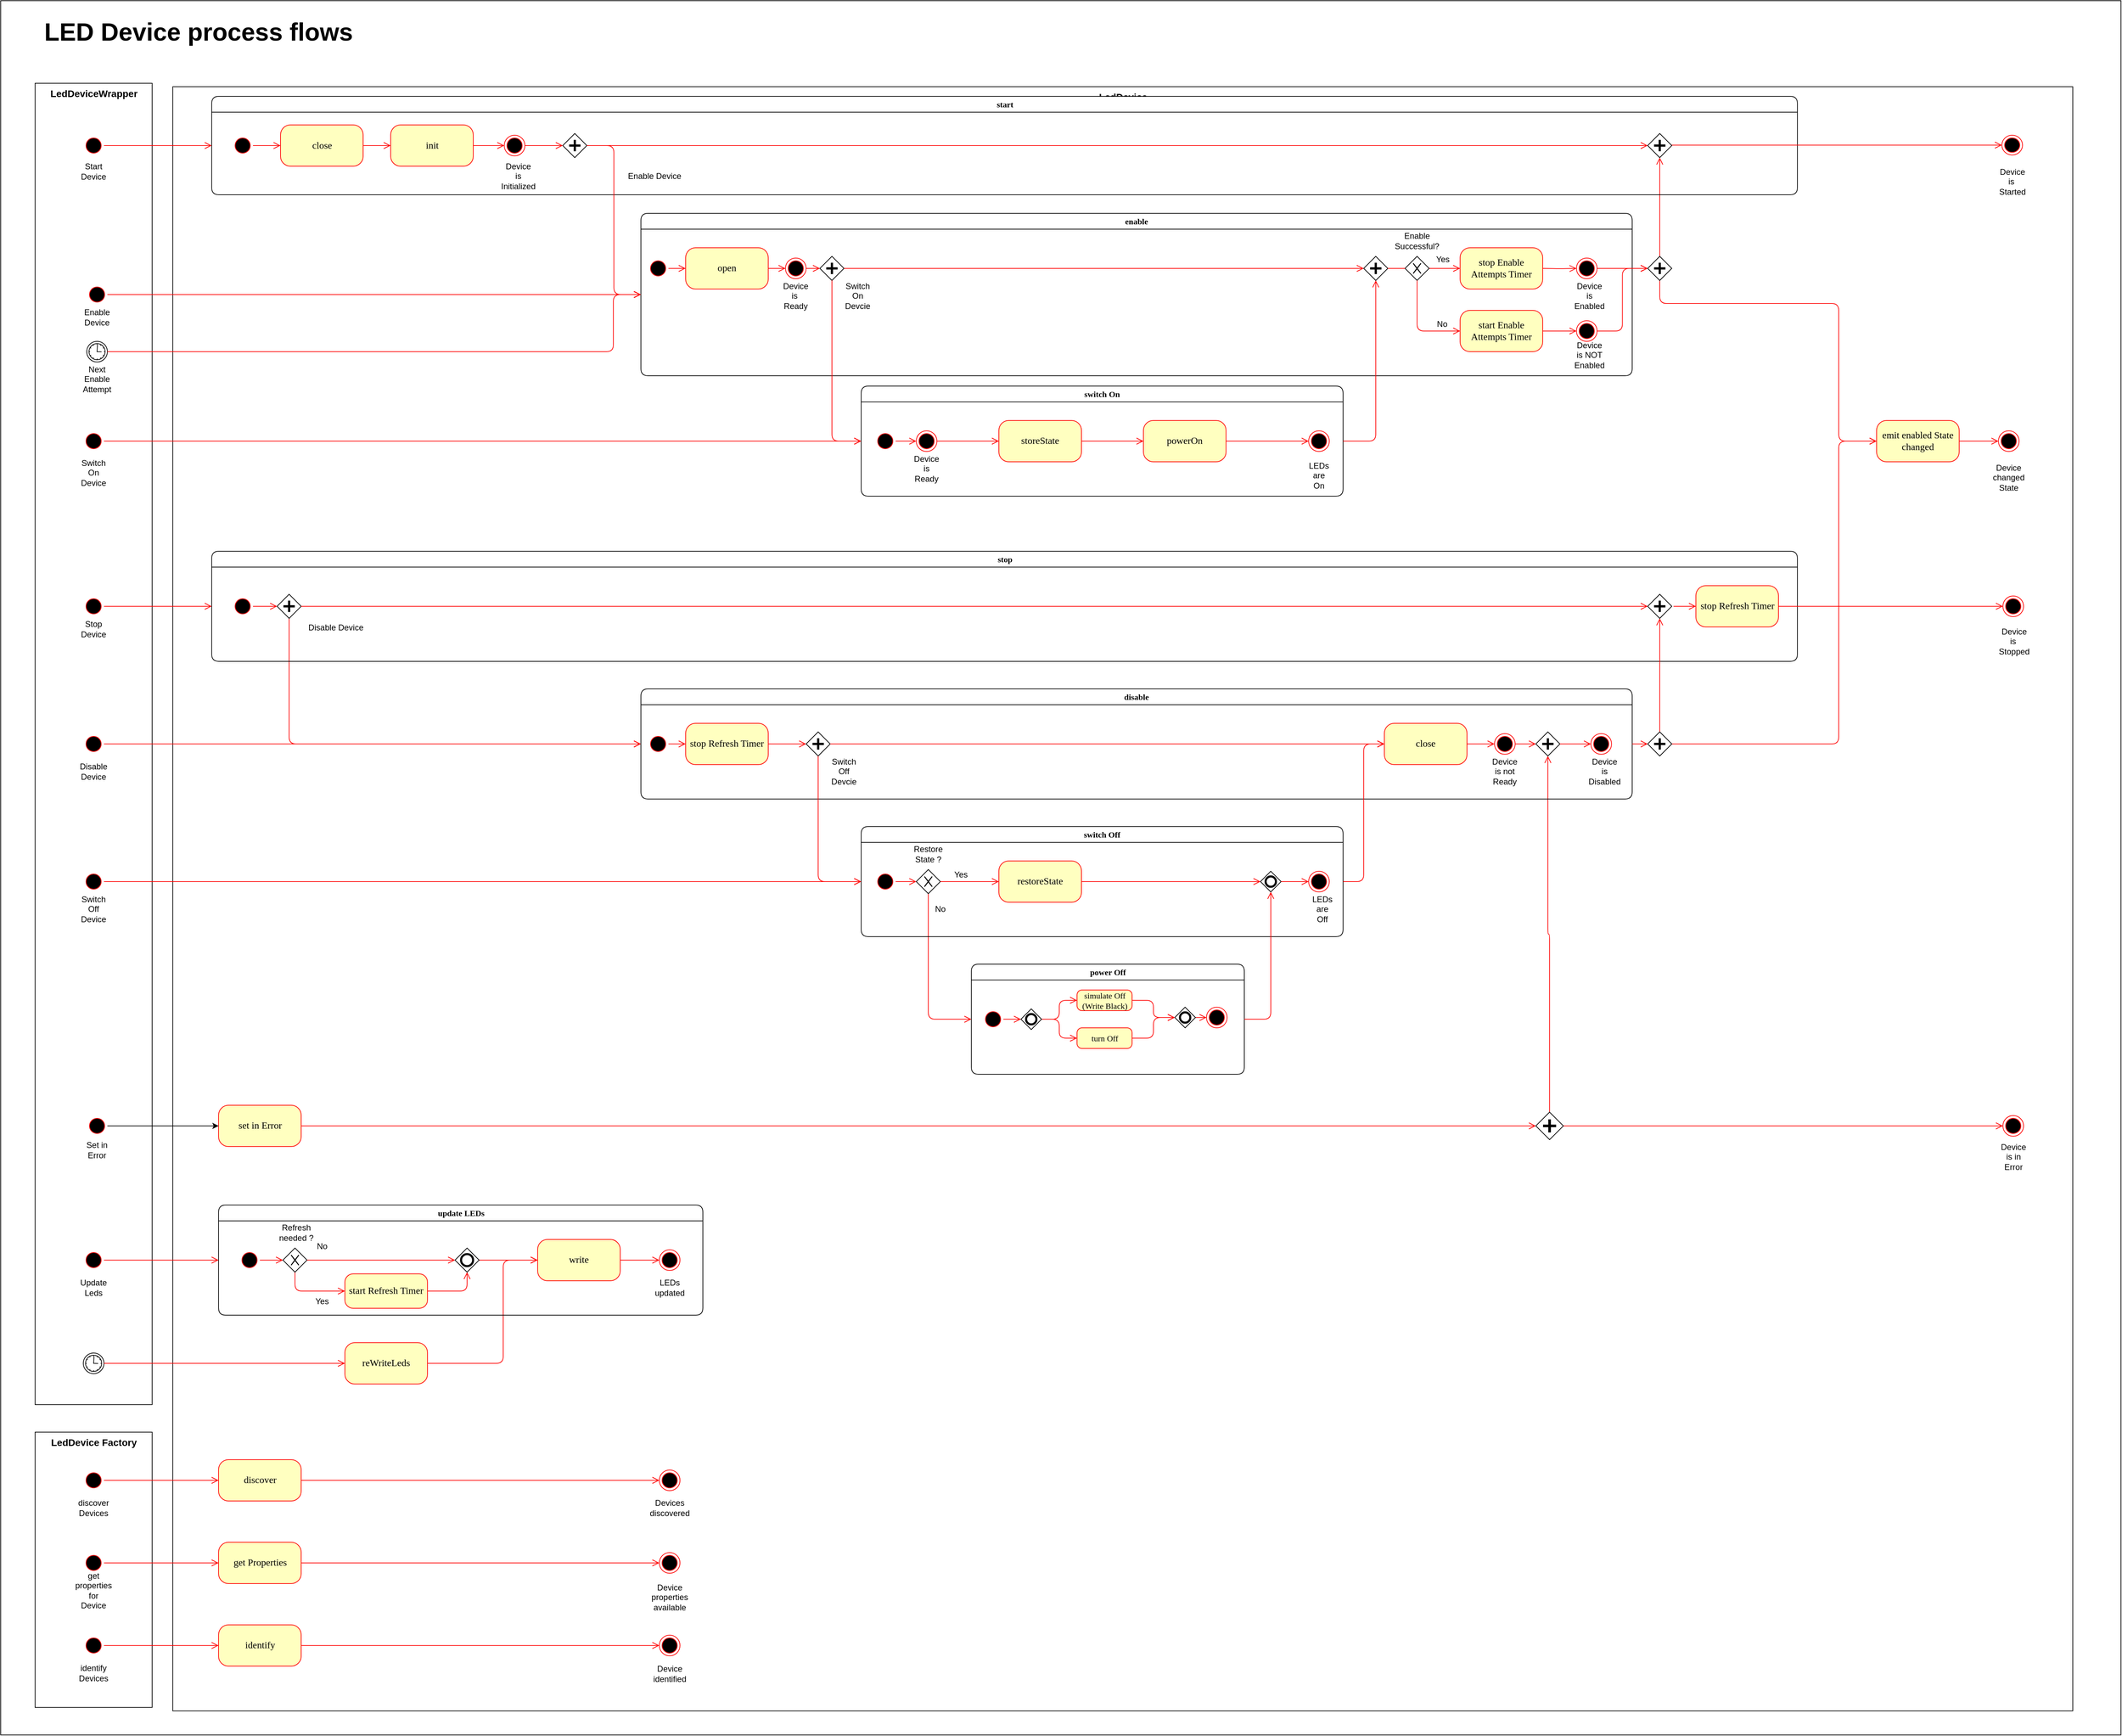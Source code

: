 <mxfile version="17.4.1" type="device"><diagram name="Page-1" id="58cdce13-f638-feb5-8d6f-7d28b1aa9fa0"><mxGraphModel dx="2690" dy="2771" grid="1" gridSize="10" guides="1" tooltips="1" connect="1" arrows="1" fold="1" page="1" pageScale="1" pageWidth="1169" pageHeight="827" background="#ffffff" math="0" shadow="0"><root><mxCell id="0"/><mxCell id="1" parent="0"/><mxCell id="w-TKl8GwstvxRLBTTNbN-2" value="" style="rounded=0;whiteSpace=wrap;html=1;" parent="1" vertex="1"><mxGeometry x="-530" y="-1200" width="3080" height="2520" as="geometry"/></mxCell><mxCell id="w-TKl8GwstvxRLBTTNbN-3" value="&lt;span style=&quot;font-size: 36px&quot;&gt;LED Device process flows&lt;/span&gt;" style="text;strokeColor=none;fillColor=none;html=1;fontSize=24;fontStyle=1;verticalAlign=middle;align=center;" parent="1" vertex="1"><mxGeometry x="-488.5" y="-1175" width="490" height="40" as="geometry"/></mxCell><mxCell id="OEBwHscvcHqH_--UUVuh-1" value="LedDevice Factory" style="html=1;horizontal=1;verticalAlign=top;fontSize=14;fontStyle=1" parent="1" vertex="1"><mxGeometry x="-480" y="880" width="170" height="400" as="geometry"/></mxCell><mxCell id="GcNfNORjStkWyMNzSBY6-26" value="LedDevice" style="html=1;horizontal=1;verticalAlign=top;fontSize=14;fontStyle=1" parent="1" vertex="1"><mxGeometry x="-280" y="-1075" width="2760" height="2360" as="geometry"/></mxCell><mxCell id="GcNfNORjStkWyMNzSBY6-25" value="LedDeviceWrapper" style="html=1;horizontal=1;verticalAlign=top;fontSize=14;fontStyle=1" parent="1" vertex="1"><mxGeometry x="-480" y="-1080" width="170" height="1920" as="geometry"/></mxCell><mxCell id="ybY9aJHZhpWAWAnSMmG9-40" style="edgeStyle=orthogonalEdgeStyle;rounded=1;orthogonalLoop=1;jettySize=auto;html=1;entryX=0;entryY=0.5;entryDx=0;entryDy=0;verticalAlign=bottom;strokeColor=#ff0000;endArrow=open;endSize=8;" parent="1" source="382b91b5511bd0f7-1" target="ybY9aJHZhpWAWAnSMmG9-1" edge="1"><mxGeometry relative="1" as="geometry"/></mxCell><mxCell id="382b91b5511bd0f7-1" value="rr" style="ellipse;html=1;shape=startState;fillColor=#000000;strokeColor=#ff0000;rounded=1;shadow=0;comic=0;labelBackgroundColor=none;fontFamily=Verdana;fontSize=12;fontColor=#000000;align=center;direction=south;" parent="1" vertex="1"><mxGeometry x="-410" y="-1004.5" width="30" height="30" as="geometry"/></mxCell><mxCell id="vZSG4kwdgQKQsXS_Xv1a-18" style="edgeStyle=orthogonalEdgeStyle;rounded=1;orthogonalLoop=1;jettySize=auto;html=1;entryX=0;entryY=0.5;entryDx=0;entryDy=0;verticalAlign=bottom;strokeColor=#ff0000;endArrow=open;endSize=8;exitX=0.5;exitY=1;exitDx=0;exitDy=0;" parent="1" source="OOtP5NxGiASR6PwRfcax-1" target="9YLg9PnzD5-421YxA_fW-31" edge="1"><mxGeometry relative="1" as="geometry"><mxPoint x="840" y="93.38" as="sourcePoint"/></mxGeometry></mxCell><mxCell id="ybY9aJHZhpWAWAnSMmG9-106" style="edgeStyle=orthogonalEdgeStyle;rounded=1;orthogonalLoop=1;jettySize=auto;html=1;entryX=0;entryY=0.5;entryDx=0;entryDy=0;verticalAlign=bottom;strokeColor=#ff0000;endArrow=open;endSize=8;" parent="1" source="vZSG4kwdgQKQsXS_Xv1a-10" target="ybY9aJHZhpWAWAnSMmG9-78" edge="1"><mxGeometry relative="1" as="geometry"><mxPoint x="445" y="-710" as="targetPoint"/></mxGeometry></mxCell><mxCell id="vZSG4kwdgQKQsXS_Xv1a-10" value="rr" style="ellipse;html=1;shape=startState;fillColor=#000000;strokeColor=#ff0000;rounded=1;shadow=0;comic=0;labelBackgroundColor=none;fontFamily=Verdana;fontSize=12;fontColor=#000000;align=center;direction=south;" parent="1" vertex="1"><mxGeometry x="-405" y="-788.0" width="30" height="30" as="geometry"/></mxCell><mxCell id="vZSG4kwdgQKQsXS_Xv1a-22" style="edgeStyle=orthogonalEdgeStyle;rounded=1;orthogonalLoop=1;jettySize=auto;html=1;exitX=0.5;exitY=0;exitDx=0;exitDy=0;entryX=0;entryY=0.5;entryDx=0;entryDy=0;verticalAlign=bottom;strokeColor=#ff0000;endArrow=open;endSize=8;" parent="1" source="vZSG4kwdgQKQsXS_Xv1a-11" target="ybY9aJHZhpWAWAnSMmG9-201" edge="1"><mxGeometry relative="1" as="geometry"><mxPoint x="-128.5" y="-460.25" as="targetPoint"/></mxGeometry></mxCell><mxCell id="vZSG4kwdgQKQsXS_Xv1a-11" value="rr" style="ellipse;html=1;shape=startState;fillColor=#000000;strokeColor=#ff0000;rounded=1;shadow=0;comic=0;labelBackgroundColor=none;fontFamily=Verdana;fontSize=12;fontColor=#000000;align=center;direction=south;" parent="1" vertex="1"><mxGeometry x="-410" y="-335.0" width="30" height="30" as="geometry"/></mxCell><mxCell id="vZSG4kwdgQKQsXS_Xv1a-34" value="close" style="rounded=1;whiteSpace=wrap;html=1;arcSize=24;fillColor=#ffffc0;strokeColor=#ff0000;shadow=0;comic=0;labelBackgroundColor=none;fontFamily=Verdana;fontSize=14;fontColor=#000000;align=center;" parent="1" vertex="1"><mxGeometry x="-123.5" y="-1019.5" width="120" height="60" as="geometry"/></mxCell><mxCell id="vZSG4kwdgQKQsXS_Xv1a-35" value="init" style="rounded=1;whiteSpace=wrap;html=1;arcSize=24;fillColor=#ffffc0;strokeColor=#ff0000;shadow=0;comic=0;labelBackgroundColor=none;fontFamily=Verdana;fontSize=14;fontColor=#000000;align=center;" parent="1" vertex="1"><mxGeometry x="36.5" y="-1019.5" width="120" height="60" as="geometry"/></mxCell><mxCell id="vZSG4kwdgQKQsXS_Xv1a-37" style="edgeStyle=orthogonalEdgeStyle;rounded=1;orthogonalLoop=1;jettySize=auto;html=1;exitX=1;exitY=0.5;exitDx=0;exitDy=0;verticalAlign=bottom;strokeColor=#ff0000;endArrow=open;endSize=8;entryX=0;entryY=0.5;entryDx=0;entryDy=0;" parent="1" source="vZSG4kwdgQKQsXS_Xv1a-34" target="vZSG4kwdgQKQsXS_Xv1a-35" edge="1"><mxGeometry relative="1" as="geometry"><mxPoint x="-93.5" y="-931" as="sourcePoint"/><mxPoint x="56.5" y="-1001" as="targetPoint"/></mxGeometry></mxCell><mxCell id="vZSG4kwdgQKQsXS_Xv1a-40" value="Start Device" style="text;html=1;strokeColor=none;fillColor=none;align=center;verticalAlign=middle;whiteSpace=wrap;rounded=0;" parent="1" vertex="1"><mxGeometry x="-415" y="-962.25" width="40" height="20" as="geometry"/></mxCell><mxCell id="vZSG4kwdgQKQsXS_Xv1a-41" value="Stop Device" style="text;html=1;strokeColor=none;fillColor=none;align=center;verticalAlign=middle;whiteSpace=wrap;rounded=0;" parent="1" vertex="1"><mxGeometry x="-415" y="-297" width="40" height="20" as="geometry"/></mxCell><mxCell id="vZSG4kwdgQKQsXS_Xv1a-42" value="Enable Device" style="text;html=1;strokeColor=none;fillColor=none;align=center;verticalAlign=middle;whiteSpace=wrap;rounded=0;" parent="1" vertex="1"><mxGeometry x="-410" y="-750" width="40" height="20" as="geometry"/></mxCell><mxCell id="GcNfNORjStkWyMNzSBY6-29" value="rr" style="ellipse;html=1;shape=startState;fillColor=#000000;strokeColor=#ff0000;rounded=1;shadow=0;comic=0;labelBackgroundColor=none;fontFamily=Verdana;fontSize=12;fontColor=#000000;align=center;direction=south;" parent="1" vertex="1"><mxGeometry x="-410" y="615" width="30" height="30" as="geometry"/></mxCell><mxCell id="GcNfNORjStkWyMNzSBY6-30" value="Update&lt;br&gt;Leds" style="text;html=1;strokeColor=none;fillColor=none;align=center;verticalAlign=middle;whiteSpace=wrap;rounded=0;" parent="1" vertex="1"><mxGeometry x="-415" y="660" width="40" height="20" as="geometry"/></mxCell><mxCell id="GcNfNORjStkWyMNzSBY6-31" style="edgeStyle=orthogonalEdgeStyle;rounded=1;orthogonalLoop=1;jettySize=auto;html=1;exitX=0.5;exitY=0;exitDx=0;exitDy=0;entryX=0;entryY=0.5;entryDx=0;entryDy=0;verticalAlign=bottom;strokeColor=#ff0000;endArrow=open;endSize=8;" parent="1" source="GcNfNORjStkWyMNzSBY6-29" target="9YLg9PnzD5-421YxA_fW-58" edge="1"><mxGeometry relative="1" as="geometry"><mxPoint x="-250" y="660" as="sourcePoint"/><mxPoint x="-215" y="830" as="targetPoint"/></mxGeometry></mxCell><mxCell id="GcNfNORjStkWyMNzSBY6-32" value="discover" style="rounded=1;whiteSpace=wrap;html=1;arcSize=24;fillColor=#ffffc0;strokeColor=#ff0000;shadow=0;comic=0;labelBackgroundColor=none;fontFamily=Verdana;fontSize=14;fontColor=#000000;align=center;" parent="1" vertex="1"><mxGeometry x="-213.5" y="920" width="120" height="60" as="geometry"/></mxCell><mxCell id="GcNfNORjStkWyMNzSBY6-33" value="rr" style="ellipse;html=1;shape=startState;fillColor=#000000;strokeColor=#ff0000;rounded=1;shadow=0;comic=0;labelBackgroundColor=none;fontFamily=Verdana;fontSize=12;fontColor=#000000;align=center;direction=south;" parent="1" vertex="1"><mxGeometry x="-410" y="935" width="30" height="30" as="geometry"/></mxCell><mxCell id="GcNfNORjStkWyMNzSBY6-34" value="discover&lt;br&gt;Devices" style="text;html=1;strokeColor=none;fillColor=none;align=center;verticalAlign=middle;whiteSpace=wrap;rounded=0;" parent="1" vertex="1"><mxGeometry x="-415" y="980" width="40" height="20" as="geometry"/></mxCell><mxCell id="GcNfNORjStkWyMNzSBY6-35" style="edgeStyle=orthogonalEdgeStyle;rounded=1;orthogonalLoop=1;jettySize=auto;html=1;exitX=0.5;exitY=0;exitDx=0;exitDy=0;entryX=0;entryY=0.5;entryDx=0;entryDy=0;verticalAlign=bottom;strokeColor=#ff0000;endArrow=open;endSize=8;" parent="1" source="GcNfNORjStkWyMNzSBY6-33" target="GcNfNORjStkWyMNzSBY6-32" edge="1"><mxGeometry relative="1" as="geometry"><mxPoint x="-255" y="780" as="sourcePoint"/><mxPoint x="-210" y="780" as="targetPoint"/></mxGeometry></mxCell><mxCell id="GcNfNORjStkWyMNzSBY6-36" value="get Properties" style="rounded=1;whiteSpace=wrap;html=1;arcSize=24;fillColor=#ffffc0;strokeColor=#ff0000;shadow=0;comic=0;labelBackgroundColor=none;fontFamily=Verdana;fontSize=14;fontColor=#000000;align=center;" parent="1" vertex="1"><mxGeometry x="-213.5" y="1040" width="120" height="60" as="geometry"/></mxCell><mxCell id="GcNfNORjStkWyMNzSBY6-37" value="rr" style="ellipse;html=1;shape=startState;fillColor=#000000;strokeColor=#ff0000;rounded=1;shadow=0;comic=0;labelBackgroundColor=none;fontFamily=Verdana;fontSize=12;fontColor=#000000;align=center;direction=south;" parent="1" vertex="1"><mxGeometry x="-410" y="1055" width="30" height="30" as="geometry"/></mxCell><mxCell id="GcNfNORjStkWyMNzSBY6-38" value="get properties for Device" style="text;html=1;strokeColor=none;fillColor=none;align=center;verticalAlign=middle;whiteSpace=wrap;rounded=0;" parent="1" vertex="1"><mxGeometry x="-415" y="1100" width="40" height="20" as="geometry"/></mxCell><mxCell id="GcNfNORjStkWyMNzSBY6-39" style="edgeStyle=orthogonalEdgeStyle;rounded=1;orthogonalLoop=1;jettySize=auto;html=1;exitX=0.5;exitY=0;exitDx=0;exitDy=0;entryX=0;entryY=0.5;entryDx=0;entryDy=0;verticalAlign=bottom;strokeColor=#ff0000;endArrow=open;endSize=8;" parent="1" source="GcNfNORjStkWyMNzSBY6-37" target="GcNfNORjStkWyMNzSBY6-36" edge="1"><mxGeometry relative="1" as="geometry"><mxPoint x="-255" y="900" as="sourcePoint"/><mxPoint x="-210" y="900" as="targetPoint"/></mxGeometry></mxCell><mxCell id="GcNfNORjStkWyMNzSBY6-40" value="reWriteLeds" style="rounded=1;whiteSpace=wrap;html=1;arcSize=24;fillColor=#ffffc0;strokeColor=#ff0000;shadow=0;comic=0;labelBackgroundColor=none;fontFamily=Verdana;fontSize=14;fontColor=#000000;align=center;" parent="1" vertex="1"><mxGeometry x="-30" y="750" width="120" height="60" as="geometry"/></mxCell><mxCell id="GcNfNORjStkWyMNzSBY6-42" value="" style="shape=mxgraph.bpmn.shape;html=1;verticalLabelPosition=bottom;labelBackgroundColor=#ffffff;verticalAlign=top;align=center;perimeter=ellipsePerimeter;outlineConnect=0;outline=standard;symbol=timer;" parent="1" vertex="1"><mxGeometry x="-410" y="765" width="30" height="30" as="geometry"/></mxCell><mxCell id="GcNfNORjStkWyMNzSBY6-45" style="edgeStyle=orthogonalEdgeStyle;rounded=1;orthogonalLoop=1;jettySize=auto;html=1;exitX=1;exitY=0.5;exitDx=0;exitDy=0;entryX=0;entryY=0.5;entryDx=0;entryDy=0;verticalAlign=bottom;strokeColor=#ff0000;endArrow=open;endSize=8;" parent="1" source="GcNfNORjStkWyMNzSBY6-42" target="GcNfNORjStkWyMNzSBY6-40" edge="1"><mxGeometry relative="1" as="geometry"><mxPoint x="-361.5" y="670" as="sourcePoint"/><mxPoint x="-316.5" y="670" as="targetPoint"/></mxGeometry></mxCell><mxCell id="GcNfNORjStkWyMNzSBY6-46" style="edgeStyle=orthogonalEdgeStyle;rounded=1;orthogonalLoop=1;jettySize=auto;html=1;entryX=0;entryY=0.5;entryDx=0;entryDy=0;verticalAlign=bottom;strokeColor=#ff0000;endArrow=open;endSize=8;exitX=1;exitY=0.5;exitDx=0;exitDy=0;" parent="1" source="GcNfNORjStkWyMNzSBY6-40" target="9YLg9PnzD5-421YxA_fW-66" edge="1"><mxGeometry relative="1" as="geometry"><mxPoint x="-356.5" y="771" as="sourcePoint"/><mxPoint x="-136.5" y="681" as="targetPoint"/><Array as="points"><mxPoint x="200" y="780"/><mxPoint x="200" y="630"/></Array></mxGeometry></mxCell><mxCell id="GcNfNORjStkWyMNzSBY6-55" style="edgeStyle=orthogonalEdgeStyle;rounded=1;orthogonalLoop=1;jettySize=auto;html=1;exitX=1;exitY=0.5;exitDx=0;exitDy=0;entryX=0;entryY=0.5;entryDx=0;entryDy=0;verticalAlign=bottom;strokeColor=#ff0000;endArrow=open;endSize=8;" parent="1" source="GcNfNORjStkWyMNzSBY6-32" target="GcNfNORjStkWyMNzSBY6-57" edge="1"><mxGeometry relative="1" as="geometry"><mxPoint x="130" y="950" as="targetPoint"/><mxPoint x="70" y="950" as="sourcePoint"/></mxGeometry></mxCell><mxCell id="GcNfNORjStkWyMNzSBY6-56" value="Devices discovered" style="text;html=1;strokeColor=none;fillColor=none;align=center;verticalAlign=middle;whiteSpace=wrap;rounded=0;" parent="1" vertex="1"><mxGeometry x="421.78" y="980" width="40" height="20" as="geometry"/></mxCell><mxCell id="GcNfNORjStkWyMNzSBY6-57" value="" style="ellipse;html=1;shape=endState;fillColor=#000000;strokeColor=#ff0000;" parent="1" vertex="1"><mxGeometry x="426.78" y="935" width="30" height="30" as="geometry"/></mxCell><mxCell id="GcNfNORjStkWyMNzSBY6-60" style="edgeStyle=orthogonalEdgeStyle;rounded=1;orthogonalLoop=1;jettySize=auto;html=1;exitX=1;exitY=0.5;exitDx=0;exitDy=0;entryX=0;entryY=0.5;entryDx=0;entryDy=0;verticalAlign=bottom;strokeColor=#ff0000;endArrow=open;endSize=8;" parent="1" source="GcNfNORjStkWyMNzSBY6-36" target="GcNfNORjStkWyMNzSBY6-62" edge="1"><mxGeometry relative="1" as="geometry"><mxPoint x="130" y="1065" as="targetPoint"/><mxPoint x="70" y="1065" as="sourcePoint"/></mxGeometry></mxCell><mxCell id="GcNfNORjStkWyMNzSBY6-61" value="Device&lt;br&gt;properties available" style="text;html=1;strokeColor=none;fillColor=none;align=center;verticalAlign=middle;whiteSpace=wrap;rounded=0;" parent="1" vertex="1"><mxGeometry x="421.78" y="1110" width="40" height="20" as="geometry"/></mxCell><mxCell id="GcNfNORjStkWyMNzSBY6-62" value="" style="ellipse;html=1;shape=endState;fillColor=#000000;strokeColor=#ff0000;" parent="1" vertex="1"><mxGeometry x="426.78" y="1055" width="30" height="30" as="geometry"/></mxCell><mxCell id="GcNfNORjStkWyMNzSBY6-77" value="switch Off" style="swimlane;whiteSpace=wrap;html=1;rounded=1;shadow=0;comic=0;labelBackgroundColor=none;strokeWidth=1;fontFamily=Verdana;fontSize=12;align=center;" parent="1" vertex="1"><mxGeometry x="720" width="700" height="160" as="geometry"/></mxCell><mxCell id="vZSG4kwdgQKQsXS_Xv1a-49" value="LEDs are&lt;br&gt;Off" style="text;html=1;strokeColor=none;fillColor=none;align=center;verticalAlign=middle;whiteSpace=wrap;rounded=0;" parent="GcNfNORjStkWyMNzSBY6-77" vertex="1"><mxGeometry x="650.0" y="110" width="40" height="20" as="geometry"/></mxCell><mxCell id="OOtP5NxGiASR6PwRfcax-1" value="" style="shape=mxgraph.bpmn.shape;html=1;verticalLabelPosition=bottom;labelBackgroundColor=#ffffff;verticalAlign=top;align=center;perimeter=rhombusPerimeter;background=gateway;outlineConnect=0;outline=none;symbol=exclusiveGw;" parent="GcNfNORjStkWyMNzSBY6-77" vertex="1"><mxGeometry x="80" y="62.5" width="35" height="35" as="geometry"/></mxCell><mxCell id="vZSG4kwdgQKQsXS_Xv1a-4" value="restoreState" style="rounded=1;whiteSpace=wrap;html=1;arcSize=24;fillColor=#ffffc0;strokeColor=#ff0000;shadow=0;comic=0;labelBackgroundColor=none;fontFamily=Verdana;fontSize=14;fontColor=#000000;align=center;" parent="GcNfNORjStkWyMNzSBY6-77" vertex="1"><mxGeometry x="200.0" y="50.0" width="120" height="60" as="geometry"/></mxCell><mxCell id="vZSG4kwdgQKQsXS_Xv1a-17" style="edgeStyle=orthogonalEdgeStyle;rounded=1;orthogonalLoop=1;jettySize=auto;html=1;exitX=1;exitY=0.5;exitDx=0;exitDy=0;entryX=0;entryY=0.5;entryDx=0;entryDy=0;verticalAlign=bottom;strokeColor=#ff0000;endArrow=open;endSize=8;" parent="GcNfNORjStkWyMNzSBY6-77" source="OOtP5NxGiASR6PwRfcax-1" target="vZSG4kwdgQKQsXS_Xv1a-4" edge="1"><mxGeometry relative="1" as="geometry"><mxPoint x="216" y="94" as="sourcePoint"/></mxGeometry></mxCell><mxCell id="OOtP5NxGiASR6PwRfcax-3" value="" style="shape=mxgraph.bpmn.shape;html=1;verticalLabelPosition=bottom;labelBackgroundColor=#ffffff;verticalAlign=top;align=center;perimeter=rhombusPerimeter;background=gateway;outlineConnect=0;outline=end;symbol=general;" parent="GcNfNORjStkWyMNzSBY6-77" vertex="1"><mxGeometry x="580" y="65.0" width="30" height="30" as="geometry"/></mxCell><mxCell id="OOtP5NxGiASR6PwRfcax-4" style="edgeStyle=orthogonalEdgeStyle;rounded=1;orthogonalLoop=1;jettySize=auto;html=1;verticalAlign=bottom;strokeColor=#ff0000;endArrow=open;endSize=8;entryX=0;entryY=0.5;entryDx=0;entryDy=0;exitX=1;exitY=0.5;exitDx=0;exitDy=0;" parent="GcNfNORjStkWyMNzSBY6-77" source="vZSG4kwdgQKQsXS_Xv1a-4" target="OOtP5NxGiASR6PwRfcax-3" edge="1"><mxGeometry relative="1" as="geometry"><mxPoint x="440" y="93" as="sourcePoint"/><mxPoint x="645" y="99.38" as="targetPoint"/></mxGeometry></mxCell><mxCell id="5tJjgSZQZBxopNQJ3j3O-5" value="Restore State ?" style="text;html=1;strokeColor=none;fillColor=none;align=center;verticalAlign=middle;whiteSpace=wrap;rounded=0;" parent="GcNfNORjStkWyMNzSBY6-77" vertex="1"><mxGeometry x="70" y="30" width="55" height="20" as="geometry"/></mxCell><mxCell id="5tJjgSZQZBxopNQJ3j3O-6" value="Yes" style="text;html=1;strokeColor=none;fillColor=none;align=center;verticalAlign=middle;whiteSpace=wrap;rounded=0;" parent="GcNfNORjStkWyMNzSBY6-77" vertex="1"><mxGeometry x="125" y="60" width="40" height="20" as="geometry"/></mxCell><mxCell id="5tJjgSZQZBxopNQJ3j3O-8" value="No" style="text;html=1;strokeColor=none;fillColor=none;align=center;verticalAlign=middle;whiteSpace=wrap;rounded=0;" parent="GcNfNORjStkWyMNzSBY6-77" vertex="1"><mxGeometry x="95" y="110" width="40" height="20" as="geometry"/></mxCell><mxCell id="GcNfNORjStkWyMNzSBY6-87" value="switch On" style="swimlane;whiteSpace=wrap;html=1;rounded=1;shadow=0;comic=0;labelBackgroundColor=none;strokeWidth=1;fontFamily=Verdana;fontSize=12;align=center;" parent="1" vertex="1"><mxGeometry x="720" y="-640" width="700" height="160" as="geometry"/></mxCell><mxCell id="vZSG4kwdgQKQsXS_Xv1a-3" value="powerOn" style="rounded=1;whiteSpace=wrap;html=1;arcSize=24;fillColor=#ffffc0;strokeColor=#ff0000;shadow=0;comic=0;labelBackgroundColor=none;fontFamily=Verdana;fontSize=14;fontColor=#000000;align=center;" parent="GcNfNORjStkWyMNzSBY6-87" vertex="1"><mxGeometry x="410" y="50" width="120" height="60" as="geometry"/></mxCell><mxCell id="vZSG4kwdgQKQsXS_Xv1a-16" style="edgeStyle=orthogonalEdgeStyle;rounded=1;orthogonalLoop=1;jettySize=auto;html=1;exitX=1;exitY=0.5;exitDx=0;exitDy=0;entryX=0;entryY=0.5;entryDx=0;entryDy=0;verticalAlign=bottom;strokeColor=#ff0000;endArrow=open;endSize=8;" parent="GcNfNORjStkWyMNzSBY6-87" source="vZSG4kwdgQKQsXS_Xv1a-5" target="vZSG4kwdgQKQsXS_Xv1a-3" edge="1"><mxGeometry relative="1" as="geometry"/></mxCell><mxCell id="vZSG4kwdgQKQsXS_Xv1a-5" value="storeState" style="rounded=1;whiteSpace=wrap;html=1;arcSize=24;fillColor=#ffffc0;strokeColor=#ff0000;shadow=0;comic=0;labelBackgroundColor=none;fontFamily=Verdana;fontSize=14;fontColor=#000000;align=center;" parent="GcNfNORjStkWyMNzSBY6-87" vertex="1"><mxGeometry x="200.0" y="50" width="120" height="60" as="geometry"/></mxCell><mxCell id="vZSG4kwdgQKQsXS_Xv1a-15" style="edgeStyle=orthogonalEdgeStyle;rounded=1;orthogonalLoop=1;jettySize=auto;html=1;exitX=1;exitY=0.5;exitDx=0;exitDy=0;entryX=0;entryY=0.5;entryDx=0;entryDy=0;verticalAlign=bottom;strokeColor=#ff0000;endArrow=open;endSize=8;" parent="GcNfNORjStkWyMNzSBY6-87" source="ybY9aJHZhpWAWAnSMmG9-168" target="vZSG4kwdgQKQsXS_Xv1a-5" edge="1"><mxGeometry relative="1" as="geometry"/></mxCell><mxCell id="vZSG4kwdgQKQsXS_Xv1a-23" value="" style="ellipse;html=1;shape=endState;fillColor=#000000;strokeColor=#ff0000;" parent="GcNfNORjStkWyMNzSBY6-87" vertex="1"><mxGeometry x="650" y="65" width="30" height="30" as="geometry"/></mxCell><mxCell id="vZSG4kwdgQKQsXS_Xv1a-25" style="edgeStyle=orthogonalEdgeStyle;rounded=1;orthogonalLoop=1;jettySize=auto;html=1;entryX=0;entryY=0.5;entryDx=0;entryDy=0;verticalAlign=bottom;strokeColor=#ff0000;endArrow=open;endSize=8;entryPerimeter=0;" parent="GcNfNORjStkWyMNzSBY6-87" source="vZSG4kwdgQKQsXS_Xv1a-3" target="vZSG4kwdgQKQsXS_Xv1a-23" edge="1"><mxGeometry relative="1" as="geometry"><mxPoint x="869" y="89" as="targetPoint"/><mxPoint x="649" y="89" as="sourcePoint"/></mxGeometry></mxCell><mxCell id="vZSG4kwdgQKQsXS_Xv1a-48" value="LEDs are&lt;br&gt;On" style="text;html=1;strokeColor=none;fillColor=none;align=center;verticalAlign=middle;whiteSpace=wrap;rounded=0;" parent="GcNfNORjStkWyMNzSBY6-87" vertex="1"><mxGeometry x="645.0" y="120" width="40" height="20" as="geometry"/></mxCell><mxCell id="5tJjgSZQZBxopNQJ3j3O-12" style="edgeStyle=orthogonalEdgeStyle;rounded=1;orthogonalLoop=1;jettySize=auto;html=1;entryX=0;entryY=0.5;entryDx=0;entryDy=0;verticalAlign=bottom;strokeColor=#ff0000;endArrow=open;endSize=8;" parent="GcNfNORjStkWyMNzSBY6-87" source="GcNfNORjStkWyMNzSBY6-88" target="ybY9aJHZhpWAWAnSMmG9-168" edge="1"><mxGeometry relative="1" as="geometry"/></mxCell><mxCell id="GcNfNORjStkWyMNzSBY6-88" value="rr" style="ellipse;html=1;shape=startState;fillColor=#000000;strokeColor=#ff0000;rounded=1;shadow=0;comic=0;labelBackgroundColor=none;fontFamily=Verdana;fontSize=12;fontColor=#000000;align=center;direction=south;" parent="GcNfNORjStkWyMNzSBY6-87" vertex="1"><mxGeometry x="20" y="65" width="30" height="30" as="geometry"/></mxCell><mxCell id="ybY9aJHZhpWAWAnSMmG9-168" value="" style="ellipse;html=1;shape=endState;fillColor=#000000;strokeColor=#ff0000;" parent="GcNfNORjStkWyMNzSBY6-87" vertex="1"><mxGeometry x="80" y="65" width="30" height="30" as="geometry"/></mxCell><mxCell id="ybY9aJHZhpWAWAnSMmG9-170" value="Device&lt;br&gt;is&lt;br&gt;Ready" style="text;html=1;strokeColor=none;fillColor=none;align=center;verticalAlign=middle;whiteSpace=wrap;rounded=0;" parent="GcNfNORjStkWyMNzSBY6-87" vertex="1"><mxGeometry x="60" y="110" width="70" height="20" as="geometry"/></mxCell><mxCell id="GcNfNORjStkWyMNzSBY6-94" style="edgeStyle=orthogonalEdgeStyle;rounded=1;orthogonalLoop=1;jettySize=auto;html=1;exitX=1;exitY=0.5;exitDx=0;exitDy=0;entryX=0;entryY=0.5;entryDx=0;entryDy=0;fontSize=11;verticalAlign=bottom;strokeColor=#ff0000;endArrow=open;endSize=8;" parent="1" source="GcNfNORjStkWyMNzSBY6-89" target="GcNfNORjStkWyMNzSBY6-92" edge="1"><mxGeometry relative="1" as="geometry"/></mxCell><mxCell id="GcNfNORjStkWyMNzSBY6-89" value="emit enabled State changed" style="rounded=1;whiteSpace=wrap;html=1;arcSize=24;fillColor=#ffffc0;strokeColor=#ff0000;shadow=0;comic=0;labelBackgroundColor=none;fontFamily=Verdana;fontSize=14;fontColor=#000000;align=center;" parent="1" vertex="1"><mxGeometry x="2195.0" y="-590.0" width="120" height="60" as="geometry"/></mxCell><mxCell id="GcNfNORjStkWyMNzSBY6-92" value="" style="ellipse;html=1;shape=endState;fillColor=#000000;strokeColor=#ff0000;" parent="1" vertex="1"><mxGeometry x="2372" y="-575.0" width="30" height="30" as="geometry"/></mxCell><mxCell id="GcNfNORjStkWyMNzSBY6-97" style="edgeStyle=orthogonalEdgeStyle;rounded=1;orthogonalLoop=1;jettySize=auto;html=1;exitX=1;exitY=0.5;exitDx=0;exitDy=0;entryX=0;entryY=0.5;entryDx=0;entryDy=0;fontSize=11;verticalAlign=bottom;strokeColor=#ff0000;endArrow=open;endSize=8;" parent="1" source="GcNfNORjStkWyMNzSBY6-105" target="GcNfNORjStkWyMNzSBY6-96" edge="1"><mxGeometry relative="1" as="geometry"><mxPoint x="1893" y="1050.0" as="sourcePoint"/></mxGeometry></mxCell><mxCell id="ybY9aJHZhpWAWAnSMmG9-72" style="edgeStyle=orthogonalEdgeStyle;rounded=1;orthogonalLoop=1;jettySize=auto;html=1;entryX=0;entryY=0.5;entryDx=0;entryDy=0;verticalAlign=bottom;strokeColor=#ff0000;endArrow=open;endSize=8;" parent="1" source="GcNfNORjStkWyMNzSBY6-95" target="GcNfNORjStkWyMNzSBY6-105" edge="1"><mxGeometry relative="1" as="geometry"/></mxCell><mxCell id="GcNfNORjStkWyMNzSBY6-95" value="set in Error" style="rounded=1;whiteSpace=wrap;html=1;arcSize=24;fillColor=#ffffc0;strokeColor=#ff0000;shadow=0;comic=0;labelBackgroundColor=none;fontFamily=Verdana;fontSize=14;fontColor=#000000;align=center;" parent="1" vertex="1"><mxGeometry x="-213.5" y="405" width="120" height="60" as="geometry"/></mxCell><mxCell id="GcNfNORjStkWyMNzSBY6-96" value="" style="ellipse;html=1;shape=endState;fillColor=#000000;strokeColor=#ff0000;" parent="1" vertex="1"><mxGeometry x="2378.5" y="420" width="30" height="30" as="geometry"/></mxCell><mxCell id="GcNfNORjStkWyMNzSBY6-98" value="Device is in Error" style="text;html=1;strokeColor=none;fillColor=none;align=center;verticalAlign=middle;whiteSpace=wrap;rounded=0;" parent="1" vertex="1"><mxGeometry x="2373.5" y="470" width="40" height="20" as="geometry"/></mxCell><mxCell id="ybY9aJHZhpWAWAnSMmG9-242" style="edgeStyle=orthogonalEdgeStyle;rounded=1;orthogonalLoop=1;jettySize=auto;html=1;verticalAlign=bottom;strokeColor=#ff0000;endArrow=open;endSize=8;exitX=0.5;exitY=0;exitDx=0;exitDy=0;" parent="1" source="9YLg9PnzD5-421YxA_fW-94" target="UdN7lvk6jgGbnqo6TGe9-12" edge="1"><mxGeometry relative="1" as="geometry"><mxPoint x="1880" y="-970.12" as="targetPoint"/></mxGeometry></mxCell><mxCell id="ybY9aJHZhpWAWAnSMmG9-236" style="edgeStyle=orthogonalEdgeStyle;rounded=1;orthogonalLoop=1;jettySize=auto;html=1;verticalAlign=bottom;strokeColor=#ff0000;endArrow=open;endSize=8;entryX=0.5;entryY=1;entryDx=0;entryDy=0;" parent="1" source="GcNfNORjStkWyMNzSBY6-105" target="UdN7lvk6jgGbnqo6TGe9-10" edge="1"><mxGeometry relative="1" as="geometry"><mxPoint x="1720" y="-100" as="targetPoint"/></mxGeometry></mxCell><mxCell id="GcNfNORjStkWyMNzSBY6-105" value="" style="shape=mxgraph.bpmn.shape;html=1;verticalLabelPosition=bottom;labelBackgroundColor=#ffffff;verticalAlign=top;align=center;perimeter=rhombusPerimeter;background=gateway;outlineConnect=0;outline=none;symbol=parallelGw;fontSize=14;" parent="1" vertex="1"><mxGeometry x="1700.0" y="415" width="40" height="40" as="geometry"/></mxCell><mxCell id="GcNfNORjStkWyMNzSBY6-108" value="Device changed State" style="text;html=1;strokeColor=none;fillColor=none;align=center;verticalAlign=middle;whiteSpace=wrap;rounded=0;" parent="1" vertex="1"><mxGeometry x="2367" y="-517.12" width="40" height="20" as="geometry"/></mxCell><mxCell id="yCKqEOFqsvKoJBiMO-Sy-1" value="identify" style="rounded=1;whiteSpace=wrap;html=1;arcSize=24;fillColor=#ffffc0;strokeColor=#ff0000;shadow=0;comic=0;labelBackgroundColor=none;fontFamily=Verdana;fontSize=14;fontColor=#000000;align=center;" parent="1" vertex="1"><mxGeometry x="-213.5" y="1160" width="120" height="60" as="geometry"/></mxCell><mxCell id="yCKqEOFqsvKoJBiMO-Sy-2" value="rr" style="ellipse;html=1;shape=startState;fillColor=#000000;strokeColor=#ff0000;rounded=1;shadow=0;comic=0;labelBackgroundColor=none;fontFamily=Verdana;fontSize=12;fontColor=#000000;align=center;direction=south;" parent="1" vertex="1"><mxGeometry x="-410" y="1175" width="30" height="30" as="geometry"/></mxCell><mxCell id="yCKqEOFqsvKoJBiMO-Sy-3" value="identify&lt;br&gt;Devices" style="text;html=1;strokeColor=none;fillColor=none;align=center;verticalAlign=middle;whiteSpace=wrap;rounded=0;" parent="1" vertex="1"><mxGeometry x="-415" y="1220" width="40" height="20" as="geometry"/></mxCell><mxCell id="yCKqEOFqsvKoJBiMO-Sy-4" style="edgeStyle=orthogonalEdgeStyle;rounded=1;orthogonalLoop=1;jettySize=auto;html=1;exitX=0.5;exitY=0;exitDx=0;exitDy=0;entryX=0;entryY=0.5;entryDx=0;entryDy=0;verticalAlign=bottom;strokeColor=#ff0000;endArrow=open;endSize=8;" parent="1" source="yCKqEOFqsvKoJBiMO-Sy-2" target="yCKqEOFqsvKoJBiMO-Sy-1" edge="1"><mxGeometry relative="1" as="geometry"><mxPoint x="-255" y="1020" as="sourcePoint"/><mxPoint x="-210" y="1020" as="targetPoint"/></mxGeometry></mxCell><mxCell id="yCKqEOFqsvKoJBiMO-Sy-5" style="edgeStyle=orthogonalEdgeStyle;rounded=1;orthogonalLoop=1;jettySize=auto;html=1;exitX=1;exitY=0.5;exitDx=0;exitDy=0;entryX=0;entryY=0.5;entryDx=0;entryDy=0;verticalAlign=bottom;strokeColor=#ff0000;endArrow=open;endSize=8;" parent="1" source="yCKqEOFqsvKoJBiMO-Sy-1" target="yCKqEOFqsvKoJBiMO-Sy-7" edge="1"><mxGeometry relative="1" as="geometry"><mxPoint x="130" y="1185" as="targetPoint"/><mxPoint x="70" y="1185" as="sourcePoint"/></mxGeometry></mxCell><mxCell id="yCKqEOFqsvKoJBiMO-Sy-6" value="Device&lt;br&gt;identified" style="text;html=1;strokeColor=none;fillColor=none;align=center;verticalAlign=middle;whiteSpace=wrap;rounded=0;" parent="1" vertex="1"><mxGeometry x="421.78" y="1221" width="40" height="20" as="geometry"/></mxCell><mxCell id="yCKqEOFqsvKoJBiMO-Sy-7" value="" style="ellipse;html=1;shape=endState;fillColor=#000000;strokeColor=#ff0000;" parent="1" vertex="1"><mxGeometry x="426.78" y="1175" width="30" height="30" as="geometry"/></mxCell><mxCell id="ybY9aJHZhpWAWAnSMmG9-19" style="edgeStyle=orthogonalEdgeStyle;rounded=1;orthogonalLoop=1;jettySize=auto;html=1;entryX=0;entryY=0.5;entryDx=0;entryDy=0;verticalAlign=bottom;strokeColor=#ff0000;endArrow=open;endSize=8;" parent="1" source="vZSG4kwdgQKQsXS_Xv1a-35" target="RiVHOdaHoI9Eg6VuAGeF-1" edge="1"><mxGeometry relative="1" as="geometry"><mxPoint x="241.5" y="-989.5" as="sourcePoint"/></mxGeometry></mxCell><mxCell id="ybY9aJHZhpWAWAnSMmG9-1" value="start" style="swimlane;whiteSpace=wrap;html=1;rounded=1;shadow=0;comic=0;labelBackgroundColor=none;strokeWidth=1;fontFamily=Verdana;fontSize=12;align=center;" parent="1" vertex="1"><mxGeometry x="-223.5" y="-1061" width="2303.5" height="143" as="geometry"/></mxCell><mxCell id="ybY9aJHZhpWAWAnSMmG9-5" style="edgeStyle=orthogonalEdgeStyle;rounded=1;orthogonalLoop=1;jettySize=auto;html=1;exitX=1;exitY=0.5;exitDx=0;exitDy=0;entryX=0;entryY=0.5;entryDx=0;entryDy=0;verticalAlign=bottom;strokeColor=#ff0000;endArrow=open;endSize=8;" parent="ybY9aJHZhpWAWAnSMmG9-1" edge="1"><mxGeometry relative="1" as="geometry"><mxPoint x="429" y="85" as="sourcePoint"/></mxGeometry></mxCell><mxCell id="ybY9aJHZhpWAWAnSMmG9-7" style="edgeStyle=orthogonalEdgeStyle;rounded=1;orthogonalLoop=1;jettySize=auto;html=1;exitX=1;exitY=0.5;exitDx=0;exitDy=0;entryX=0;entryY=0.5;entryDx=0;entryDy=0;verticalAlign=bottom;strokeColor=#ff0000;endArrow=open;endSize=8;" parent="ybY9aJHZhpWAWAnSMmG9-1" edge="1"><mxGeometry relative="1" as="geometry"><mxPoint x="207.5" y="85" as="sourcePoint"/></mxGeometry></mxCell><mxCell id="ybY9aJHZhpWAWAnSMmG9-11" value="rr" style="ellipse;html=1;shape=startState;fillColor=#000000;strokeColor=#ff0000;rounded=1;shadow=0;comic=0;labelBackgroundColor=none;fontFamily=Verdana;fontSize=12;fontColor=#000000;align=center;direction=south;" parent="ybY9aJHZhpWAWAnSMmG9-1" vertex="1"><mxGeometry x="30" y="56.5" width="30" height="30" as="geometry"/></mxCell><mxCell id="RiVHOdaHoI9Eg6VuAGeF-2" value="Device&lt;br&gt;is Initialized" style="text;html=1;strokeColor=none;fillColor=none;align=center;verticalAlign=middle;whiteSpace=wrap;rounded=0;" parent="ybY9aJHZhpWAWAnSMmG9-1" vertex="1"><mxGeometry x="425" y="106.25" width="40" height="20" as="geometry"/></mxCell><mxCell id="ybY9aJHZhpWAWAnSMmG9-189" value="Enable Device" style="text;html=1;strokeColor=none;fillColor=none;align=center;verticalAlign=middle;whiteSpace=wrap;rounded=0;" parent="ybY9aJHZhpWAWAnSMmG9-1" vertex="1"><mxGeometry x="598.5" y="106.25" width="90" height="20" as="geometry"/></mxCell><mxCell id="RiVHOdaHoI9Eg6VuAGeF-1" value="" style="ellipse;html=1;shape=endState;fillColor=#000000;strokeColor=#ff0000;" parent="ybY9aJHZhpWAWAnSMmG9-1" vertex="1"><mxGeometry x="425" y="56.5" width="30" height="30" as="geometry"/></mxCell><mxCell id="ybY9aJHZhpWAWAnSMmG9-138" style="edgeStyle=orthogonalEdgeStyle;rounded=1;orthogonalLoop=1;jettySize=auto;html=1;entryX=0;entryY=0.5;entryDx=0;entryDy=0;verticalAlign=bottom;strokeColor=#ff0000;endArrow=open;endSize=8;exitX=0.5;exitY=1;exitDx=0;exitDy=0;" parent="1" source="ybY9aJHZhpWAWAnSMmG9-205" target="9YLg9PnzD5-421YxA_fW-4" edge="1"><mxGeometry relative="1" as="geometry"><mxPoint x="-90" y="-163.25" as="sourcePoint"/><mxPoint x="423.5" y="198.75" as="targetPoint"/></mxGeometry></mxCell><mxCell id="ybY9aJHZhpWAWAnSMmG9-39" style="edgeStyle=orthogonalEdgeStyle;rounded=1;orthogonalLoop=1;jettySize=auto;html=1;entryX=0;entryY=0.5;entryDx=0;entryDy=0;verticalAlign=bottom;strokeColor=#ff0000;endArrow=open;endSize=8;" parent="1" source="ybY9aJHZhpWAWAnSMmG9-11" target="vZSG4kwdgQKQsXS_Xv1a-34" edge="1"><mxGeometry relative="1" as="geometry"/></mxCell><mxCell id="ybY9aJHZhpWAWAnSMmG9-70" style="edgeStyle=orthogonalEdgeStyle;rounded=1;orthogonalLoop=1;jettySize=auto;html=1;entryX=0;entryY=0.5;entryDx=0;entryDy=0;verticalAlign=bottom;strokeColor=#ff0000;endArrow=open;endSize=8;exitX=1;exitY=0.5;exitDx=0;exitDy=0;" parent="1" source="9YLg9PnzD5-421YxA_fW-98" target="GcNfNORjStkWyMNzSBY6-89" edge="1"><mxGeometry relative="1" as="geometry"><mxPoint x="2132" y="-540.0" as="targetPoint"/><Array as="points"><mxPoint x="2140" y="-120"/><mxPoint x="2140" y="-560"/></Array></mxGeometry></mxCell><mxCell id="ybY9aJHZhpWAWAnSMmG9-235" style="edgeStyle=orthogonalEdgeStyle;rounded=1;orthogonalLoop=1;jettySize=auto;html=1;verticalAlign=bottom;strokeColor=#ff0000;endArrow=open;endSize=8;entryX=0;entryY=0.5;entryDx=0;entryDy=0;" parent="1" source="9YLg9PnzD5-421YxA_fW-94" target="GcNfNORjStkWyMNzSBY6-89" edge="1"><mxGeometry relative="1" as="geometry"><mxPoint x="2132" y="-580.0" as="targetPoint"/><Array as="points"><mxPoint x="2140" y="-760"/><mxPoint x="2140" y="-560"/></Array></mxGeometry></mxCell><mxCell id="ybY9aJHZhpWAWAnSMmG9-78" value="enable" style="swimlane;whiteSpace=wrap;html=1;rounded=1;shadow=0;comic=0;labelBackgroundColor=none;strokeWidth=1;fontFamily=Verdana;fontSize=12;align=center;" parent="1" vertex="1"><mxGeometry x="400" y="-891" width="1440" height="236" as="geometry"/></mxCell><mxCell id="ybY9aJHZhpWAWAnSMmG9-121" value="Switch On Devcie" style="text;html=1;strokeColor=none;fillColor=none;align=center;verticalAlign=middle;whiteSpace=wrap;rounded=0;" parent="ybY9aJHZhpWAWAnSMmG9-78" vertex="1"><mxGeometry x="295" y="110" width="40" height="20" as="geometry"/></mxCell><mxCell id="ybY9aJHZhpWAWAnSMmG9-158" value="" style="shape=mxgraph.bpmn.shape;html=1;verticalLabelPosition=bottom;labelBackgroundColor=#ffffff;verticalAlign=top;align=center;perimeter=rhombusPerimeter;background=gateway;outlineConnect=0;outline=none;symbol=parallelGw;" parent="ybY9aJHZhpWAWAnSMmG9-78" vertex="1"><mxGeometry x="260" y="62.5" width="35" height="35" as="geometry"/></mxCell><mxCell id="9YLg9PnzD5-421YxA_fW-18" style="edgeStyle=orthogonalEdgeStyle;rounded=1;orthogonalLoop=1;jettySize=auto;html=1;entryX=0;entryY=0.5;entryDx=0;entryDy=0;verticalAlign=bottom;strokeColor=#ff0000;endArrow=open;endSize=8;" parent="ybY9aJHZhpWAWAnSMmG9-78" source="382b91b5511bd0f7-9" target="5tJjgSZQZBxopNQJ3j3O-14" edge="1"><mxGeometry relative="1" as="geometry"/></mxCell><mxCell id="9YLg9PnzD5-421YxA_fW-15" value="rr" style="ellipse;html=1;shape=startState;fillColor=#000000;strokeColor=#ff0000;rounded=1;shadow=0;comic=0;labelBackgroundColor=none;fontFamily=Verdana;fontSize=12;fontColor=#000000;align=center;direction=south;" parent="ybY9aJHZhpWAWAnSMmG9-78" vertex="1"><mxGeometry x="10" y="65" width="30" height="30" as="geometry"/></mxCell><mxCell id="ybY9aJHZhpWAWAnSMmG9-68" value="" style="ellipse;html=1;shape=endState;fillColor=#000000;strokeColor=#ff0000;" parent="ybY9aJHZhpWAWAnSMmG9-78" vertex="1"><mxGeometry x="1359" y="65.0" width="30" height="30" as="geometry"/></mxCell><mxCell id="ybY9aJHZhpWAWAnSMmG9-67" value="Device&lt;br&gt;is&lt;br&gt;Enabled" style="text;html=1;strokeColor=none;fillColor=none;align=center;verticalAlign=middle;whiteSpace=wrap;rounded=0;" parent="ybY9aJHZhpWAWAnSMmG9-78" vertex="1"><mxGeometry x="1343" y="110" width="70" height="20" as="geometry"/></mxCell><mxCell id="382b91b5511bd0f7-9" value="open" style="rounded=1;whiteSpace=wrap;html=1;arcSize=24;fillColor=#ffffc0;strokeColor=#ff0000;shadow=0;comic=0;labelBackgroundColor=none;fontFamily=Verdana;fontSize=14;fontColor=#000000;align=center;" parent="ybY9aJHZhpWAWAnSMmG9-78" vertex="1"><mxGeometry x="65" y="50" width="120" height="60" as="geometry"/></mxCell><mxCell id="5tJjgSZQZBxopNQJ3j3O-13" style="edgeStyle=orthogonalEdgeStyle;rounded=1;orthogonalLoop=1;jettySize=auto;html=1;entryX=0;entryY=0.5;entryDx=0;entryDy=0;verticalAlign=bottom;strokeColor=#ff0000;endArrow=open;endSize=8;" parent="ybY9aJHZhpWAWAnSMmG9-78" source="9YLg9PnzD5-421YxA_fW-15" target="382b91b5511bd0f7-9" edge="1"><mxGeometry relative="1" as="geometry"><mxPoint x="460" y="-760" as="sourcePoint"/><mxPoint x="640" y="-760" as="targetPoint"/></mxGeometry></mxCell><mxCell id="5tJjgSZQZBxopNQJ3j3O-14" value="" style="ellipse;html=1;shape=endState;fillColor=#000000;strokeColor=#ff0000;" parent="ybY9aJHZhpWAWAnSMmG9-78" vertex="1"><mxGeometry x="210" y="65.0" width="30" height="30" as="geometry"/></mxCell><mxCell id="5tJjgSZQZBxopNQJ3j3O-15" style="edgeStyle=orthogonalEdgeStyle;rounded=1;orthogonalLoop=1;jettySize=auto;html=1;exitX=1;exitY=0.5;exitDx=0;exitDy=0;entryX=0;entryY=0.5;entryDx=0;entryDy=0;verticalAlign=bottom;strokeColor=#ff0000;endArrow=open;endSize=8;" parent="ybY9aJHZhpWAWAnSMmG9-78" source="5tJjgSZQZBxopNQJ3j3O-14" target="ybY9aJHZhpWAWAnSMmG9-158" edge="1"><mxGeometry relative="1" as="geometry"><mxPoint x="190" y="120" as="targetPoint"/></mxGeometry></mxCell><mxCell id="5tJjgSZQZBxopNQJ3j3O-16" value="Device&lt;br&gt;is&amp;nbsp;&lt;br&gt;Ready" style="text;html=1;strokeColor=none;fillColor=none;align=center;verticalAlign=middle;whiteSpace=wrap;rounded=0;" parent="ybY9aJHZhpWAWAnSMmG9-78" vertex="1"><mxGeometry x="190" y="110" width="70" height="20" as="geometry"/></mxCell><mxCell id="UdN7lvk6jgGbnqo6TGe9-8" value="" style="shape=mxgraph.bpmn.shape;html=1;verticalLabelPosition=bottom;labelBackgroundColor=#ffffff;verticalAlign=top;align=center;perimeter=rhombusPerimeter;background=gateway;outlineConnect=0;outline=none;symbol=parallelGw;" parent="ybY9aJHZhpWAWAnSMmG9-78" vertex="1"><mxGeometry x="1050" y="62.5" width="35" height="35" as="geometry"/></mxCell><mxCell id="ybY9aJHZhpWAWAnSMmG9-144" style="edgeStyle=orthogonalEdgeStyle;rounded=1;orthogonalLoop=1;jettySize=auto;html=1;verticalAlign=bottom;strokeColor=#ff0000;endArrow=open;endSize=8;exitX=1;exitY=0.5;exitDx=0;exitDy=0;entryX=0;entryY=0.5;entryDx=0;entryDy=0;entryPerimeter=0;" parent="ybY9aJHZhpWAWAnSMmG9-78" source="ybY9aJHZhpWAWAnSMmG9-158" target="UdN7lvk6jgGbnqo6TGe9-8" edge="1"><mxGeometry relative="1" as="geometry"><mxPoint x="233.5" y="73.75" as="sourcePoint"/><mxPoint x="1259" y="80" as="targetPoint"/></mxGeometry></mxCell><mxCell id="jiiBsMNBL6eZl3bVcKlz-10" value="Enable Successful?" style="text;html=1;strokeColor=none;fillColor=none;align=center;verticalAlign=middle;whiteSpace=wrap;rounded=0;" vertex="1" parent="ybY9aJHZhpWAWAnSMmG9-78"><mxGeometry x="1100" y="30" width="55" height="20" as="geometry"/></mxCell><mxCell id="jiiBsMNBL6eZl3bVcKlz-12" value="No" style="text;html=1;strokeColor=none;fillColor=none;align=center;verticalAlign=middle;whiteSpace=wrap;rounded=0;" vertex="1" parent="ybY9aJHZhpWAWAnSMmG9-78"><mxGeometry x="1144" y="151" width="40" height="20" as="geometry"/></mxCell><mxCell id="jiiBsMNBL6eZl3bVcKlz-4" value="start Enable &lt;br&gt;Attempts Timer" style="rounded=1;whiteSpace=wrap;html=1;arcSize=24;fillColor=#ffffc0;strokeColor=#ff0000;shadow=0;comic=0;labelBackgroundColor=none;fontFamily=Verdana;fontSize=14;fontColor=#000000;align=center;" vertex="1" parent="ybY9aJHZhpWAWAnSMmG9-78"><mxGeometry x="1190" y="141" width="120" height="60" as="geometry"/></mxCell><mxCell id="jiiBsMNBL6eZl3bVcKlz-15" value="" style="ellipse;html=1;shape=endState;fillColor=#000000;strokeColor=#ff0000;" vertex="1" parent="ybY9aJHZhpWAWAnSMmG9-78"><mxGeometry x="1359" y="156.0" width="30" height="30" as="geometry"/></mxCell><mxCell id="jiiBsMNBL6eZl3bVcKlz-19" style="edgeStyle=orthogonalEdgeStyle;rounded=1;orthogonalLoop=1;jettySize=auto;html=1;entryX=0;entryY=0.5;entryDx=0;entryDy=0;verticalAlign=bottom;strokeColor=#ff0000;endArrow=open;endSize=8;startArrow=none;" edge="1" parent="ybY9aJHZhpWAWAnSMmG9-78" source="jiiBsMNBL6eZl3bVcKlz-4" target="jiiBsMNBL6eZl3bVcKlz-15"><mxGeometry relative="1" as="geometry"><mxPoint x="1310.0" y="185" as="sourcePoint"/><mxPoint x="1370.0" y="185" as="targetPoint"/></mxGeometry></mxCell><mxCell id="ybY9aJHZhpWAWAnSMmG9-97" style="edgeStyle=orthogonalEdgeStyle;rounded=1;orthogonalLoop=1;jettySize=auto;html=1;verticalAlign=bottom;strokeColor=#ff0000;endArrow=open;endSize=8;exitX=0.5;exitY=0;exitDx=0;exitDy=0;entryX=0;entryY=0.5;entryDx=0;entryDy=0;" parent="1" source="ybY9aJHZhpWAWAnSMmG9-102" target="GcNfNORjStkWyMNzSBY6-77" edge="1"><mxGeometry relative="1" as="geometry"><mxPoint x="670" y="810" as="targetPoint"/></mxGeometry></mxCell><mxCell id="ybY9aJHZhpWAWAnSMmG9-183" style="edgeStyle=orthogonalEdgeStyle;rounded=1;orthogonalLoop=1;jettySize=auto;html=1;entryX=0;entryY=0.5;entryDx=0;entryDy=0;verticalAlign=bottom;strokeColor=#ff0000;endArrow=open;endSize=8;" parent="1" source="ybY9aJHZhpWAWAnSMmG9-98" target="GcNfNORjStkWyMNzSBY6-87" edge="1"><mxGeometry relative="1" as="geometry"/></mxCell><mxCell id="ybY9aJHZhpWAWAnSMmG9-98" value="rr" style="ellipse;html=1;shape=startState;fillColor=#000000;strokeColor=#ff0000;rounded=1;shadow=0;comic=0;labelBackgroundColor=none;fontFamily=Verdana;fontSize=12;fontColor=#000000;align=center;direction=south;" parent="1" vertex="1"><mxGeometry x="-410" y="-575.0" width="30" height="30" as="geometry"/></mxCell><mxCell id="ybY9aJHZhpWAWAnSMmG9-99" value="Switch Off&lt;br&gt;Device" style="text;html=1;strokeColor=none;fillColor=none;align=center;verticalAlign=middle;whiteSpace=wrap;rounded=0;" parent="1" vertex="1"><mxGeometry x="-415" y="110" width="40" height="20" as="geometry"/></mxCell><mxCell id="ybY9aJHZhpWAWAnSMmG9-102" value="rr" style="ellipse;html=1;shape=startState;fillColor=#000000;strokeColor=#ff0000;rounded=1;shadow=0;comic=0;labelBackgroundColor=none;fontFamily=Verdana;fontSize=12;fontColor=#000000;align=center;direction=south;" parent="1" vertex="1"><mxGeometry x="-410" y="65.0" width="30" height="30" as="geometry"/></mxCell><mxCell id="ybY9aJHZhpWAWAnSMmG9-103" value="Switch On&lt;br&gt;Device" style="text;html=1;strokeColor=none;fillColor=none;align=center;verticalAlign=middle;whiteSpace=wrap;rounded=0;" parent="1" vertex="1"><mxGeometry x="-415" y="-523.75" width="40" height="20" as="geometry"/></mxCell><mxCell id="ybY9aJHZhpWAWAnSMmG9-139" style="edgeStyle=orthogonalEdgeStyle;rounded=1;orthogonalLoop=1;jettySize=auto;html=1;verticalAlign=bottom;strokeColor=#ff0000;endArrow=open;endSize=8;exitX=0.5;exitY=1;exitDx=0;exitDy=0;entryX=0;entryY=0.5;entryDx=0;entryDy=0;" parent="1" source="ybY9aJHZhpWAWAnSMmG9-158" target="GcNfNORjStkWyMNzSBY6-87" edge="1"><mxGeometry relative="1" as="geometry"><mxPoint x="715" y="480" as="targetPoint"/></mxGeometry></mxCell><mxCell id="ybY9aJHZhpWAWAnSMmG9-145" style="edgeStyle=orthogonalEdgeStyle;rounded=1;orthogonalLoop=1;jettySize=auto;html=1;exitX=1;exitY=0.5;exitDx=0;exitDy=0;verticalAlign=bottom;strokeColor=#ff0000;endArrow=open;endSize=8;entryX=0.5;entryY=1;entryDx=0;entryDy=0;" parent="1" source="GcNfNORjStkWyMNzSBY6-87" target="UdN7lvk6jgGbnqo6TGe9-8" edge="1"><mxGeometry relative="1" as="geometry"><mxPoint x="1735" y="769" as="sourcePoint"/><mxPoint x="1679" y="-740" as="targetPoint"/></mxGeometry></mxCell><mxCell id="ybY9aJHZhpWAWAnSMmG9-190" value="Disable Device" style="text;html=1;strokeColor=none;fillColor=none;align=center;verticalAlign=middle;whiteSpace=wrap;rounded=0;" parent="1" vertex="1"><mxGeometry x="-88.5" y="-298.75" width="90" height="20" as="geometry"/></mxCell><mxCell id="ybY9aJHZhpWAWAnSMmG9-201" value="stop" style="swimlane;whiteSpace=wrap;html=1;rounded=1;shadow=0;comic=0;labelBackgroundColor=none;strokeWidth=1;fontFamily=Verdana;fontSize=12;align=center;" parent="1" vertex="1"><mxGeometry x="-223.5" y="-400" width="2303.5" height="160" as="geometry"/></mxCell><mxCell id="ybY9aJHZhpWAWAnSMmG9-202" style="edgeStyle=orthogonalEdgeStyle;rounded=1;orthogonalLoop=1;jettySize=auto;html=1;exitX=1;exitY=0.5;exitDx=0;exitDy=0;entryX=0;entryY=0.5;entryDx=0;entryDy=0;verticalAlign=bottom;strokeColor=#ff0000;endArrow=open;endSize=8;" parent="ybY9aJHZhpWAWAnSMmG9-201" edge="1"><mxGeometry relative="1" as="geometry"><mxPoint x="429" y="85" as="sourcePoint"/></mxGeometry></mxCell><mxCell id="ybY9aJHZhpWAWAnSMmG9-203" style="edgeStyle=orthogonalEdgeStyle;rounded=1;orthogonalLoop=1;jettySize=auto;html=1;exitX=1;exitY=0.5;exitDx=0;exitDy=0;entryX=0;entryY=0.5;entryDx=0;entryDy=0;verticalAlign=bottom;strokeColor=#ff0000;endArrow=open;endSize=8;" parent="ybY9aJHZhpWAWAnSMmG9-201" edge="1"><mxGeometry relative="1" as="geometry"><mxPoint x="207.5" y="85" as="sourcePoint"/></mxGeometry></mxCell><mxCell id="ybY9aJHZhpWAWAnSMmG9-204" value="rr" style="ellipse;html=1;shape=startState;fillColor=#000000;strokeColor=#ff0000;rounded=1;shadow=0;comic=0;labelBackgroundColor=none;fontFamily=Verdana;fontSize=12;fontColor=#000000;align=center;direction=south;" parent="ybY9aJHZhpWAWAnSMmG9-201" vertex="1"><mxGeometry x="30" y="65.0" width="30" height="30" as="geometry"/></mxCell><mxCell id="ybY9aJHZhpWAWAnSMmG9-191" value="stop Refresh Timer" style="rounded=1;whiteSpace=wrap;html=1;arcSize=24;fillColor=#ffffc0;strokeColor=#ff0000;shadow=0;comic=0;labelBackgroundColor=none;fontFamily=Verdana;fontSize=14;fontColor=#000000;align=center;" parent="ybY9aJHZhpWAWAnSMmG9-201" vertex="1"><mxGeometry x="2156" y="50.0" width="120" height="60" as="geometry"/></mxCell><mxCell id="ybY9aJHZhpWAWAnSMmG9-205" value="" style="shape=mxgraph.bpmn.shape;html=1;verticalLabelPosition=bottom;labelBackgroundColor=#ffffff;verticalAlign=top;align=center;perimeter=rhombusPerimeter;background=gateway;outlineConnect=0;outline=none;symbol=parallelGw;" parent="1" vertex="1"><mxGeometry x="-128.5" y="-337.5" width="35" height="35" as="geometry"/></mxCell><mxCell id="ybY9aJHZhpWAWAnSMmG9-217" style="edgeStyle=orthogonalEdgeStyle;rounded=1;orthogonalLoop=1;jettySize=auto;html=1;entryX=0;entryY=0.5;entryDx=0;entryDy=0;verticalAlign=bottom;strokeColor=#ff0000;endArrow=open;endSize=8;exitX=0.786;exitY=0.482;exitDx=0;exitDy=0;exitPerimeter=0;" parent="1" source="UdN7lvk6jgGbnqo6TGe9-12" target="ybY9aJHZhpWAWAnSMmG9-212" edge="1"><mxGeometry relative="1" as="geometry"><mxPoint x="2306.5" y="-977.75" as="targetPoint"/><mxPoint x="1900" y="-990.12" as="sourcePoint"/></mxGeometry></mxCell><mxCell id="ybY9aJHZhpWAWAnSMmG9-212" value="" style="ellipse;html=1;shape=endState;fillColor=#000000;strokeColor=#ff0000;" parent="1" vertex="1"><mxGeometry x="2377" y="-1004.495" width="30" height="28.75" as="geometry"/></mxCell><mxCell id="ybY9aJHZhpWAWAnSMmG9-213" value="Device&lt;br&gt;is&amp;nbsp; Started" style="text;html=1;strokeColor=none;fillColor=none;align=center;verticalAlign=middle;whiteSpace=wrap;rounded=0;" parent="1" vertex="1"><mxGeometry x="2370.5" y="-946.61" width="43" height="20" as="geometry"/></mxCell><mxCell id="ybY9aJHZhpWAWAnSMmG9-193" value="Device&lt;br&gt;is&amp;nbsp; Stopped" style="text;html=1;strokeColor=none;fillColor=none;align=center;verticalAlign=middle;whiteSpace=wrap;rounded=0;" parent="1" vertex="1"><mxGeometry x="2365" y="-278.75" width="60" height="20" as="geometry"/></mxCell><mxCell id="ybY9aJHZhpWAWAnSMmG9-192" value="" style="ellipse;html=1;shape=endState;fillColor=#000000;strokeColor=#ff0000;" parent="1" vertex="1"><mxGeometry x="2378.5" y="-335.0" width="30" height="30" as="geometry"/></mxCell><mxCell id="ybY9aJHZhpWAWAnSMmG9-221" style="edgeStyle=orthogonalEdgeStyle;rounded=1;orthogonalLoop=1;jettySize=auto;html=1;entryX=0;entryY=0.5;entryDx=0;entryDy=0;exitX=1;exitY=0.5;exitDx=0;exitDy=0;verticalAlign=bottom;strokeColor=#ff0000;endArrow=open;endSize=8;" parent="1" source="ybY9aJHZhpWAWAnSMmG9-191" target="ybY9aJHZhpWAWAnSMmG9-192" edge="1"><mxGeometry relative="1" as="geometry"/></mxCell><mxCell id="9YLg9PnzD5-421YxA_fW-17" style="edgeStyle=orthogonalEdgeStyle;rounded=1;orthogonalLoop=1;jettySize=auto;html=1;verticalAlign=bottom;strokeColor=#ff0000;endArrow=open;endSize=8;entryX=0;entryY=0.5;entryDx=0;entryDy=0;" parent="1" source="ybY9aJHZhpWAWAnSMmG9-208" target="ybY9aJHZhpWAWAnSMmG9-78" edge="1"><mxGeometry relative="1" as="geometry"><mxPoint x="440" y="-810" as="targetPoint"/></mxGeometry></mxCell><mxCell id="ybY9aJHZhpWAWAnSMmG9-208" value="" style="shape=mxgraph.bpmn.shape;html=1;verticalLabelPosition=bottom;labelBackgroundColor=#ffffff;verticalAlign=top;align=center;perimeter=rhombusPerimeter;background=gateway;outlineConnect=0;outline=none;symbol=parallelGw;" parent="1" vertex="1"><mxGeometry x="286.5" y="-1007.0" width="35" height="35" as="geometry"/></mxCell><mxCell id="ybY9aJHZhpWAWAnSMmG9-223" style="edgeStyle=orthogonalEdgeStyle;rounded=1;orthogonalLoop=1;jettySize=auto;html=1;entryX=0;entryY=0.5;entryDx=0;entryDy=0;verticalAlign=bottom;strokeColor=#ff0000;endArrow=open;endSize=8;exitX=1;exitY=0.5;exitDx=0;exitDy=0;" parent="1" source="RiVHOdaHoI9Eg6VuAGeF-1" target="ybY9aJHZhpWAWAnSMmG9-208" edge="1"><mxGeometry relative="1" as="geometry"><mxPoint x="236.5" y="-989.5" as="sourcePoint"/><mxPoint x="495" y="-556" as="targetPoint"/></mxGeometry></mxCell><mxCell id="ybY9aJHZhpWAWAnSMmG9-225" style="edgeStyle=orthogonalEdgeStyle;rounded=1;orthogonalLoop=1;jettySize=auto;html=1;entryX=0;entryY=0.5;entryDx=0;entryDy=0;verticalAlign=bottom;strokeColor=#ff0000;endArrow=open;endSize=8;" parent="1" source="ybY9aJHZhpWAWAnSMmG9-205" target="UdN7lvk6jgGbnqo6TGe9-11" edge="1"><mxGeometry relative="1" as="geometry"><mxPoint x="-93.5" y="-328.5" as="sourcePoint"/><mxPoint x="1860" y="-320.0" as="targetPoint"/></mxGeometry></mxCell><mxCell id="ybY9aJHZhpWAWAnSMmG9-239" style="edgeStyle=orthogonalEdgeStyle;rounded=1;orthogonalLoop=1;jettySize=auto;html=1;entryX=0;entryY=0.5;entryDx=0;entryDy=0;verticalAlign=bottom;strokeColor=#ff0000;endArrow=open;endSize=8;" parent="1" source="ybY9aJHZhpWAWAnSMmG9-208" target="UdN7lvk6jgGbnqo6TGe9-12" edge="1"><mxGeometry relative="1" as="geometry"><mxPoint x="321.464" y="-989.464" as="sourcePoint"/><mxPoint x="1860" y="-990.12" as="targetPoint"/></mxGeometry></mxCell><mxCell id="ybY9aJHZhpWAWAnSMmG9-247" style="edgeStyle=orthogonalEdgeStyle;rounded=1;orthogonalLoop=1;jettySize=auto;html=1;verticalAlign=bottom;strokeColor=#ff0000;endArrow=open;endSize=8;" parent="1" source="ybY9aJHZhpWAWAnSMmG9-204" target="ybY9aJHZhpWAWAnSMmG9-205" edge="1"><mxGeometry relative="1" as="geometry"/></mxCell><mxCell id="9YLg9PnzD5-421YxA_fW-1" value="rr" style="ellipse;html=1;shape=startState;fillColor=#000000;strokeColor=#ff0000;rounded=1;shadow=0;comic=0;labelBackgroundColor=none;fontFamily=Verdana;fontSize=12;fontColor=#000000;align=center;direction=south;" parent="1" vertex="1"><mxGeometry x="-410" y="-135.0" width="30" height="30" as="geometry"/></mxCell><mxCell id="ybY9aJHZhpWAWAnSMmG9-109" style="edgeStyle=orthogonalEdgeStyle;rounded=1;orthogonalLoop=1;jettySize=auto;html=1;verticalAlign=bottom;strokeColor=#ff0000;endArrow=open;endSize=8;exitX=0.5;exitY=0;exitDx=0;exitDy=0;entryX=0;entryY=0.5;entryDx=0;entryDy=0;" parent="1" source="9YLg9PnzD5-421YxA_fW-1" target="9YLg9PnzD5-421YxA_fW-4" edge="1"><mxGeometry relative="1" as="geometry"><mxPoint x="441" y="216.25" as="sourcePoint"/></mxGeometry></mxCell><mxCell id="9YLg9PnzD5-421YxA_fW-3" value="Disable Device" style="text;html=1;strokeColor=none;fillColor=none;align=center;verticalAlign=middle;whiteSpace=wrap;rounded=0;" parent="1" vertex="1"><mxGeometry x="-415" y="-90" width="40" height="20" as="geometry"/></mxCell><mxCell id="9YLg9PnzD5-421YxA_fW-88" style="edgeStyle=orthogonalEdgeStyle;rounded=1;orthogonalLoop=1;jettySize=auto;html=1;entryX=0.5;entryY=1;entryDx=0;entryDy=0;verticalAlign=bottom;strokeColor=#ff0000;endArrow=open;endSize=8;exitX=0.5;exitY=0;exitDx=0;exitDy=0;" parent="1" source="9YLg9PnzD5-421YxA_fW-98" target="UdN7lvk6jgGbnqo6TGe9-11" edge="1"><mxGeometry relative="1" as="geometry"><mxPoint x="1880" y="-300.0" as="targetPoint"/></mxGeometry></mxCell><mxCell id="9YLg9PnzD5-421YxA_fW-4" value="disable" style="swimlane;whiteSpace=wrap;html=1;rounded=1;shadow=0;comic=0;labelBackgroundColor=none;strokeWidth=1;fontFamily=Verdana;fontSize=12;align=center;" parent="1" vertex="1"><mxGeometry x="400" y="-200" width="1440" height="160" as="geometry"/></mxCell><mxCell id="ybY9aJHZhpWAWAnSMmG9-157" value="" style="shape=mxgraph.bpmn.shape;html=1;verticalLabelPosition=bottom;labelBackgroundColor=#ffffff;verticalAlign=top;align=center;perimeter=rhombusPerimeter;background=gateway;outlineConnect=0;outline=none;symbol=parallelGw;" parent="9YLg9PnzD5-421YxA_fW-4" vertex="1"><mxGeometry x="240" y="62.5" width="35" height="35" as="geometry"/></mxCell><mxCell id="5tJjgSZQZBxopNQJ3j3O-3" style="edgeStyle=orthogonalEdgeStyle;rounded=1;orthogonalLoop=1;jettySize=auto;html=1;entryX=0;entryY=0.5;entryDx=0;entryDy=0;verticalAlign=bottom;strokeColor=#ff0000;endArrow=open;endSize=8;" parent="9YLg9PnzD5-421YxA_fW-4" source="9YLg9PnzD5-421YxA_fW-21" target="GcNfNORjStkWyMNzSBY6-74" edge="1"><mxGeometry relative="1" as="geometry"/></mxCell><mxCell id="9YLg9PnzD5-421YxA_fW-21" value="rr" style="ellipse;html=1;shape=startState;fillColor=#000000;strokeColor=#ff0000;rounded=1;shadow=0;comic=0;labelBackgroundColor=none;fontFamily=Verdana;fontSize=12;fontColor=#000000;align=center;direction=south;" parent="9YLg9PnzD5-421YxA_fW-4" vertex="1"><mxGeometry x="10" y="65.0" width="30" height="30" as="geometry"/></mxCell><mxCell id="9YLg9PnzD5-421YxA_fW-23" value="Switch Off Devcie" style="text;html=1;strokeColor=none;fillColor=none;align=center;verticalAlign=middle;whiteSpace=wrap;rounded=0;" parent="9YLg9PnzD5-421YxA_fW-4" vertex="1"><mxGeometry x="275" y="110.0" width="40" height="20" as="geometry"/></mxCell><mxCell id="ybY9aJHZhpWAWAnSMmG9-66" value="" style="ellipse;html=1;shape=endState;fillColor=#000000;strokeColor=#ff0000;" parent="9YLg9PnzD5-421YxA_fW-4" vertex="1"><mxGeometry x="1380" y="65.0" width="30" height="30" as="geometry"/></mxCell><mxCell id="ybY9aJHZhpWAWAnSMmG9-69" value="Device&lt;br&gt;is Disabled" style="text;html=1;strokeColor=none;fillColor=none;align=center;verticalAlign=middle;whiteSpace=wrap;rounded=0;" parent="9YLg9PnzD5-421YxA_fW-4" vertex="1"><mxGeometry x="1370" y="110" width="60" height="20" as="geometry"/></mxCell><mxCell id="5tJjgSZQZBxopNQJ3j3O-4" style="edgeStyle=orthogonalEdgeStyle;rounded=1;orthogonalLoop=1;jettySize=auto;html=1;entryX=0;entryY=0.5;entryDx=0;entryDy=0;verticalAlign=bottom;strokeColor=#ff0000;endArrow=open;endSize=8;" parent="9YLg9PnzD5-421YxA_fW-4" source="GcNfNORjStkWyMNzSBY6-74" target="ybY9aJHZhpWAWAnSMmG9-157" edge="1"><mxGeometry relative="1" as="geometry"/></mxCell><mxCell id="GcNfNORjStkWyMNzSBY6-74" value="stop Refresh Timer" style="rounded=1;whiteSpace=wrap;html=1;arcSize=24;fillColor=#ffffc0;strokeColor=#ff0000;shadow=0;comic=0;labelBackgroundColor=none;fontFamily=Verdana;fontSize=14;fontColor=#000000;align=center;" parent="9YLg9PnzD5-421YxA_fW-4" vertex="1"><mxGeometry x="65" y="50.0" width="120" height="60" as="geometry"/></mxCell><mxCell id="vZSG4kwdgQKQsXS_Xv1a-1" value="close" style="rounded=1;whiteSpace=wrap;html=1;arcSize=24;fillColor=#ffffc0;strokeColor=#ff0000;shadow=0;comic=0;labelBackgroundColor=none;fontFamily=Verdana;fontSize=14;fontColor=#000000;align=center;" parent="9YLg9PnzD5-421YxA_fW-4" vertex="1"><mxGeometry x="1080" y="50.0" width="120" height="60" as="geometry"/></mxCell><mxCell id="ybY9aJHZhpWAWAnSMmG9-171" value="" style="ellipse;html=1;shape=endState;fillColor=#000000;strokeColor=#ff0000;" parent="9YLg9PnzD5-421YxA_fW-4" vertex="1"><mxGeometry x="1240" y="65.0" width="30" height="30" as="geometry"/></mxCell><mxCell id="ybY9aJHZhpWAWAnSMmG9-172" style="edgeStyle=orthogonalEdgeStyle;rounded=1;orthogonalLoop=1;jettySize=auto;html=1;exitX=1;exitY=0.5;exitDx=0;exitDy=0;entryX=0;entryY=0.5;entryDx=0;entryDy=0;verticalAlign=bottom;strokeColor=#ff0000;endArrow=open;endSize=8;" parent="9YLg9PnzD5-421YxA_fW-4" source="vZSG4kwdgQKQsXS_Xv1a-1" target="ybY9aJHZhpWAWAnSMmG9-171" edge="1"><mxGeometry relative="1" as="geometry"><mxPoint x="1265.0" y="294" as="targetPoint"/><mxPoint x="1207.5" y="294.0" as="sourcePoint"/></mxGeometry></mxCell><mxCell id="5tJjgSZQZBxopNQJ3j3O-9" style="edgeStyle=orthogonalEdgeStyle;rounded=1;orthogonalLoop=1;jettySize=auto;html=1;verticalAlign=bottom;strokeColor=#ff0000;endArrow=open;endSize=8;exitX=1;exitY=0.5;exitDx=0;exitDy=0;" parent="9YLg9PnzD5-421YxA_fW-4" source="ybY9aJHZhpWAWAnSMmG9-157" edge="1"><mxGeometry relative="1" as="geometry"><mxPoint x="675" y="-120" as="sourcePoint"/><mxPoint x="1080" y="80" as="targetPoint"/></mxGeometry></mxCell><mxCell id="ybY9aJHZhpWAWAnSMmG9-176" value="Device&lt;br&gt;is not&lt;br&gt;Ready" style="text;html=1;strokeColor=none;fillColor=none;align=center;verticalAlign=middle;whiteSpace=wrap;rounded=0;" parent="9YLg9PnzD5-421YxA_fW-4" vertex="1"><mxGeometry x="1220" y="110" width="70" height="20" as="geometry"/></mxCell><mxCell id="9YLg9PnzD5-421YxA_fW-30" style="edgeStyle=orthogonalEdgeStyle;rounded=1;orthogonalLoop=1;jettySize=auto;html=1;entryX=0;entryY=0.5;entryDx=0;entryDy=0;exitX=0.5;exitY=1;exitDx=0;exitDy=0;verticalAlign=bottom;strokeColor=#ff0000;endArrow=open;endSize=8;" parent="1" source="ybY9aJHZhpWAWAnSMmG9-157" target="GcNfNORjStkWyMNzSBY6-77" edge="1"><mxGeometry relative="1" as="geometry"/></mxCell><mxCell id="9YLg9PnzD5-421YxA_fW-31" value="power Off" style="swimlane;whiteSpace=wrap;html=1;rounded=1;shadow=0;comic=0;labelBackgroundColor=none;strokeWidth=1;fontFamily=Verdana;fontSize=12;align=center;" parent="1" vertex="1"><mxGeometry x="880" y="200" width="396.56" height="160" as="geometry"/></mxCell><mxCell id="9YLg9PnzD5-421YxA_fW-35" value="rr" style="ellipse;html=1;shape=startState;fillColor=#000000;strokeColor=#ff0000;rounded=1;shadow=0;comic=0;labelBackgroundColor=none;fontFamily=Verdana;fontSize=12;fontColor=#000000;align=center;direction=south;" parent="9YLg9PnzD5-421YxA_fW-31" vertex="1"><mxGeometry x="16.56" y="65" width="30" height="30" as="geometry"/></mxCell><mxCell id="9YLg9PnzD5-421YxA_fW-37" style="edgeStyle=orthogonalEdgeStyle;rounded=1;orthogonalLoop=1;jettySize=auto;html=1;exitX=0.5;exitY=0;exitDx=0;exitDy=0;entryX=0;entryY=0.5;entryDx=0;entryDy=0;verticalAlign=bottom;strokeColor=#ff0000;endArrow=open;endSize=8;" parent="9YLg9PnzD5-421YxA_fW-31" source="9YLg9PnzD5-421YxA_fW-35" target="GcNfNORjStkWyMNzSBY6-11" edge="1"><mxGeometry relative="1" as="geometry"><mxPoint x="80" y="94.0" as="targetPoint"/></mxGeometry></mxCell><mxCell id="vZSG4kwdgQKQsXS_Xv1a-55" value="simulate Off&lt;br&gt;(Write Black)" style="rounded=1;whiteSpace=wrap;html=1;arcSize=24;fillColor=#ffffc0;strokeColor=#ff0000;shadow=0;comic=0;labelBackgroundColor=none;fontFamily=Verdana;fontSize=12;fontColor=#000000;align=center;" parent="9YLg9PnzD5-421YxA_fW-31" vertex="1"><mxGeometry x="153.53" y="37.5" width="80" height="30" as="geometry"/></mxCell><mxCell id="vZSG4kwdgQKQsXS_Xv1a-56" value="turn Off" style="rounded=1;whiteSpace=wrap;html=1;arcSize=24;fillColor=#ffffc0;strokeColor=#ff0000;shadow=0;comic=0;labelBackgroundColor=none;fontFamily=Verdana;fontSize=12;fontColor=#000000;align=center;" parent="9YLg9PnzD5-421YxA_fW-31" vertex="1"><mxGeometry x="153.53" y="92.5" width="80" height="30" as="geometry"/></mxCell><mxCell id="9YLg9PnzD5-421YxA_fW-56" style="edgeStyle=orthogonalEdgeStyle;rounded=1;orthogonalLoop=1;jettySize=auto;html=1;entryX=0;entryY=0.5;entryDx=0;entryDy=0;verticalAlign=bottom;strokeColor=#ff0000;endArrow=open;endSize=8;" parent="9YLg9PnzD5-421YxA_fW-31" source="GcNfNORjStkWyMNzSBY6-10" target="9YLg9PnzD5-421YxA_fW-54" edge="1"><mxGeometry relative="1" as="geometry"/></mxCell><mxCell id="GcNfNORjStkWyMNzSBY6-10" value="" style="shape=mxgraph.bpmn.shape;html=1;verticalLabelPosition=bottom;labelBackgroundColor=#ffffff;verticalAlign=top;align=center;perimeter=rhombusPerimeter;background=gateway;outlineConnect=0;outline=end;symbol=general;" parent="9YLg9PnzD5-421YxA_fW-31" vertex="1"><mxGeometry x="295.56" y="62.5" width="30" height="30" as="geometry"/></mxCell><mxCell id="GcNfNORjStkWyMNzSBY6-18" style="edgeStyle=orthogonalEdgeStyle;rounded=1;orthogonalLoop=1;jettySize=auto;html=1;exitX=1;exitY=0.5;exitDx=0;exitDy=0;entryX=0;entryY=0.5;entryDx=0;entryDy=0;verticalAlign=bottom;strokeColor=#ff0000;endArrow=open;endSize=8;" parent="9YLg9PnzD5-421YxA_fW-31" source="vZSG4kwdgQKQsXS_Xv1a-55" target="GcNfNORjStkWyMNzSBY6-10" edge="1"><mxGeometry relative="1" as="geometry"/></mxCell><mxCell id="GcNfNORjStkWyMNzSBY6-22" style="edgeStyle=orthogonalEdgeStyle;rounded=1;orthogonalLoop=1;jettySize=auto;html=1;entryX=0;entryY=0.5;entryDx=0;entryDy=0;verticalAlign=bottom;strokeColor=#ff0000;endArrow=open;endSize=8;" parent="9YLg9PnzD5-421YxA_fW-31" source="vZSG4kwdgQKQsXS_Xv1a-56" target="GcNfNORjStkWyMNzSBY6-10" edge="1"><mxGeometry relative="1" as="geometry"/></mxCell><mxCell id="GcNfNORjStkWyMNzSBY6-14" style="edgeStyle=orthogonalEdgeStyle;rounded=1;orthogonalLoop=1;jettySize=auto;html=1;entryX=0;entryY=0.5;entryDx=0;entryDy=0;verticalAlign=bottom;strokeColor=#ff0000;endArrow=open;endSize=8;exitX=1;exitY=0.5;exitDx=0;exitDy=0;" parent="9YLg9PnzD5-421YxA_fW-31" source="GcNfNORjStkWyMNzSBY6-11" target="vZSG4kwdgQKQsXS_Xv1a-55" edge="1"><mxGeometry relative="1" as="geometry"><mxPoint x="118.53" y="124.5" as="sourcePoint"/></mxGeometry></mxCell><mxCell id="GcNfNORjStkWyMNzSBY6-21" style="edgeStyle=orthogonalEdgeStyle;rounded=1;orthogonalLoop=1;jettySize=auto;html=1;entryX=0;entryY=0.5;entryDx=0;entryDy=0;verticalAlign=bottom;strokeColor=#ff0000;endArrow=open;endSize=8;" parent="9YLg9PnzD5-421YxA_fW-31" source="GcNfNORjStkWyMNzSBY6-11" target="vZSG4kwdgQKQsXS_Xv1a-56" edge="1"><mxGeometry relative="1" as="geometry"><mxPoint x="118.53" y="124.5" as="sourcePoint"/></mxGeometry></mxCell><mxCell id="GcNfNORjStkWyMNzSBY6-11" value="" style="shape=mxgraph.bpmn.shape;html=1;verticalLabelPosition=bottom;labelBackgroundColor=#ffffff;verticalAlign=top;align=center;perimeter=rhombusPerimeter;background=gateway;outlineConnect=0;outline=end;symbol=general;" parent="9YLg9PnzD5-421YxA_fW-31" vertex="1"><mxGeometry x="72.03" y="65" width="30" height="30" as="geometry"/></mxCell><mxCell id="9YLg9PnzD5-421YxA_fW-54" value="" style="ellipse;html=1;shape=endState;fillColor=#000000;strokeColor=#ff0000;" parent="9YLg9PnzD5-421YxA_fW-31" vertex="1"><mxGeometry x="341.56" y="62.5" width="30" height="30" as="geometry"/></mxCell><mxCell id="vZSG4kwdgQKQsXS_Xv1a-19" style="edgeStyle=orthogonalEdgeStyle;rounded=1;orthogonalLoop=1;jettySize=auto;html=1;exitX=1;exitY=0.5;exitDx=0;exitDy=0;verticalAlign=bottom;strokeColor=#ff0000;endArrow=open;endSize=8;entryX=0.5;entryY=1;entryDx=0;entryDy=0;" parent="1" source="9YLg9PnzD5-421YxA_fW-31" target="OOtP5NxGiASR6PwRfcax-3" edge="1"><mxGeometry relative="1" as="geometry"><mxPoint x="1220" y="209" as="sourcePoint"/></mxGeometry></mxCell><mxCell id="9YLg9PnzD5-421YxA_fW-58" value="update LEDs" style="swimlane;whiteSpace=wrap;html=1;rounded=1;shadow=0;comic=0;labelBackgroundColor=none;strokeWidth=1;fontFamily=Verdana;fontSize=12;align=center;" parent="1" vertex="1"><mxGeometry x="-213.5" y="550" width="703.5" height="160" as="geometry"/></mxCell><mxCell id="9YLg9PnzD5-421YxA_fW-59" value="LEDs updated" style="text;html=1;strokeColor=none;fillColor=none;align=center;verticalAlign=middle;whiteSpace=wrap;rounded=0;" parent="9YLg9PnzD5-421YxA_fW-58" vertex="1"><mxGeometry x="635.28" y="110" width="40" height="20" as="geometry"/></mxCell><mxCell id="9YLg9PnzD5-421YxA_fW-61" value="rr" style="ellipse;html=1;shape=startState;fillColor=#000000;strokeColor=#ff0000;rounded=1;shadow=0;comic=0;labelBackgroundColor=none;fontFamily=Verdana;fontSize=12;fontColor=#000000;align=center;direction=south;" parent="9YLg9PnzD5-421YxA_fW-58" vertex="1"><mxGeometry x="30" y="65" width="30" height="30" as="geometry"/></mxCell><mxCell id="9YLg9PnzD5-421YxA_fW-62" value="start Refresh Timer" style="rounded=1;whiteSpace=wrap;html=1;arcSize=24;fillColor=#ffffc0;strokeColor=#ff0000;shadow=0;comic=0;labelBackgroundColor=none;fontFamily=Verdana;fontSize=14;fontColor=#000000;align=center;" parent="9YLg9PnzD5-421YxA_fW-58" vertex="1"><mxGeometry x="183.5" y="100" width="120" height="50" as="geometry"/></mxCell><mxCell id="9YLg9PnzD5-421YxA_fW-63" style="edgeStyle=orthogonalEdgeStyle;rounded=1;orthogonalLoop=1;jettySize=auto;html=1;exitX=0.5;exitY=0;exitDx=0;exitDy=0;entryX=0;entryY=0.5;entryDx=0;entryDy=0;verticalAlign=bottom;strokeColor=#ff0000;endArrow=open;endSize=8;" parent="9YLg9PnzD5-421YxA_fW-58" source="9YLg9PnzD5-421YxA_fW-61" target="9YLg9PnzD5-421YxA_fW-76" edge="1"><mxGeometry relative="1" as="geometry"/></mxCell><mxCell id="9YLg9PnzD5-421YxA_fW-65" style="edgeStyle=orthogonalEdgeStyle;rounded=1;orthogonalLoop=1;jettySize=auto;html=1;exitX=1;exitY=0.5;exitDx=0;exitDy=0;entryX=0;entryY=0.5;entryDx=0;entryDy=0;verticalAlign=bottom;strokeColor=#ff0000;endArrow=open;endSize=8;" parent="9YLg9PnzD5-421YxA_fW-58" source="UdN7lvk6jgGbnqo6TGe9-3" target="9YLg9PnzD5-421YxA_fW-66" edge="1"><mxGeometry relative="1" as="geometry"><mxPoint x="373.5" y="80.0" as="sourcePoint"/><mxPoint x="240" y="80.0" as="targetPoint"/></mxGeometry></mxCell><mxCell id="9YLg9PnzD5-421YxA_fW-66" value="write" style="rounded=1;whiteSpace=wrap;html=1;arcSize=24;fillColor=#ffffc0;strokeColor=#ff0000;shadow=0;comic=0;labelBackgroundColor=none;fontFamily=Verdana;fontSize=14;fontColor=#000000;align=center;" parent="9YLg9PnzD5-421YxA_fW-58" vertex="1"><mxGeometry x="463.5" y="50.0" width="120" height="60" as="geometry"/></mxCell><mxCell id="9YLg9PnzD5-421YxA_fW-70" value="" style="ellipse;html=1;shape=endState;fillColor=#000000;strokeColor=#ff0000;" parent="9YLg9PnzD5-421YxA_fW-58" vertex="1"><mxGeometry x="640.28" y="65.0" width="30" height="30" as="geometry"/></mxCell><mxCell id="9YLg9PnzD5-421YxA_fW-75" style="edgeStyle=orthogonalEdgeStyle;rounded=1;orthogonalLoop=1;jettySize=auto;html=1;verticalAlign=bottom;strokeColor=#ff0000;endArrow=open;endSize=8;exitX=1;exitY=0.5;exitDx=0;exitDy=0;entryX=0;entryY=0.5;entryDx=0;entryDy=0;" parent="9YLg9PnzD5-421YxA_fW-58" source="9YLg9PnzD5-421YxA_fW-66" target="9YLg9PnzD5-421YxA_fW-70" edge="1"><mxGeometry relative="1" as="geometry"><mxPoint x="481.78" y="93" as="sourcePoint"/><mxPoint x="635.28" y="80" as="targetPoint"/></mxGeometry></mxCell><mxCell id="9YLg9PnzD5-421YxA_fW-77" style="edgeStyle=orthogonalEdgeStyle;rounded=1;orthogonalLoop=1;jettySize=auto;html=1;exitX=0.5;exitY=1;exitDx=0;exitDy=0;entryX=0;entryY=0.5;entryDx=0;entryDy=0;verticalAlign=bottom;strokeColor=#ff0000;endArrow=open;endSize=8;" parent="9YLg9PnzD5-421YxA_fW-58" source="9YLg9PnzD5-421YxA_fW-76" target="9YLg9PnzD5-421YxA_fW-62" edge="1"><mxGeometry relative="1" as="geometry"/></mxCell><mxCell id="9YLg9PnzD5-421YxA_fW-76" value="" style="shape=mxgraph.bpmn.shape;html=1;verticalLabelPosition=bottom;labelBackgroundColor=#ffffff;verticalAlign=top;align=center;perimeter=rhombusPerimeter;background=gateway;outlineConnect=0;outline=none;symbol=exclusiveGw;" parent="9YLg9PnzD5-421YxA_fW-58" vertex="1"><mxGeometry x="93.5" y="62.5" width="35" height="35" as="geometry"/></mxCell><mxCell id="9YLg9PnzD5-421YxA_fW-81" style="edgeStyle=orthogonalEdgeStyle;rounded=1;orthogonalLoop=1;jettySize=auto;html=1;exitX=1;exitY=0.5;exitDx=0;exitDy=0;verticalAlign=bottom;strokeColor=#ff0000;endArrow=open;endSize=8;" parent="9YLg9PnzD5-421YxA_fW-58" source="9YLg9PnzD5-421YxA_fW-76" target="UdN7lvk6jgGbnqo6TGe9-3" edge="1"><mxGeometry relative="1" as="geometry"><mxPoint x="343.5" y="80" as="targetPoint"/><mxPoint x="128.5" y="80" as="sourcePoint"/></mxGeometry></mxCell><mxCell id="9YLg9PnzD5-421YxA_fW-82" style="edgeStyle=orthogonalEdgeStyle;rounded=1;orthogonalLoop=1;jettySize=auto;html=1;exitX=1;exitY=0.5;exitDx=0;exitDy=0;entryX=0.5;entryY=1;entryDx=0;entryDy=0;verticalAlign=bottom;strokeColor=#ff0000;endArrow=open;endSize=8;" parent="9YLg9PnzD5-421YxA_fW-58" source="9YLg9PnzD5-421YxA_fW-62" target="UdN7lvk6jgGbnqo6TGe9-3" edge="1"><mxGeometry relative="1" as="geometry"><mxPoint x="80" y="645" as="sourcePoint"/><mxPoint x="358.5" y="95.0" as="targetPoint"/></mxGeometry></mxCell><mxCell id="UdN7lvk6jgGbnqo6TGe9-3" value="" style="shape=mxgraph.bpmn.shape;html=1;verticalLabelPosition=bottom;labelBackgroundColor=#ffffff;verticalAlign=top;align=center;perimeter=rhombusPerimeter;background=gateway;outlineConnect=0;outline=end;symbol=general;" parent="9YLg9PnzD5-421YxA_fW-58" vertex="1"><mxGeometry x="343.5" y="62.5" width="35" height="35" as="geometry"/></mxCell><mxCell id="9YLg9PnzD5-421YxA_fW-84" value="Set in Error" style="text;html=1;strokeColor=none;fillColor=none;align=center;verticalAlign=middle;whiteSpace=wrap;rounded=0;" parent="1" vertex="1"><mxGeometry x="-410" y="460" width="40" height="20" as="geometry"/></mxCell><mxCell id="9YLg9PnzD5-421YxA_fW-86" style="edgeStyle=orthogonalEdgeStyle;rounded=0;orthogonalLoop=1;jettySize=auto;html=1;entryX=0;entryY=0.5;entryDx=0;entryDy=0;" parent="1" source="9YLg9PnzD5-421YxA_fW-85" target="GcNfNORjStkWyMNzSBY6-95" edge="1"><mxGeometry relative="1" as="geometry"/></mxCell><mxCell id="9YLg9PnzD5-421YxA_fW-85" value="rr" style="ellipse;html=1;shape=startState;fillColor=#000000;strokeColor=#ff0000;rounded=1;shadow=0;comic=0;labelBackgroundColor=none;fontFamily=Verdana;fontSize=12;fontColor=#000000;align=center;direction=south;" parent="1" vertex="1"><mxGeometry x="-405" y="420.0" width="30" height="30" as="geometry"/></mxCell><mxCell id="9YLg9PnzD5-421YxA_fW-94" value="" style="shape=mxgraph.bpmn.shape;html=1;verticalLabelPosition=bottom;labelBackgroundColor=#ffffff;verticalAlign=top;align=center;perimeter=rhombusPerimeter;background=gateway;outlineConnect=0;outline=none;symbol=parallelGw;" parent="1" vertex="1"><mxGeometry x="1862.5" y="-828.5" width="35" height="35" as="geometry"/></mxCell><mxCell id="9YLg9PnzD5-421YxA_fW-96" style="edgeStyle=orthogonalEdgeStyle;rounded=1;orthogonalLoop=1;jettySize=auto;html=1;verticalAlign=bottom;strokeColor=#ff0000;endArrow=open;endSize=8;" parent="1" source="ybY9aJHZhpWAWAnSMmG9-68" target="9YLg9PnzD5-421YxA_fW-94" edge="1"><mxGeometry relative="1" as="geometry"><mxPoint x="1800.0" y="-810.941" as="sourcePoint"/><mxPoint x="2131.471" y="-510.971" as="targetPoint"/></mxGeometry></mxCell><mxCell id="9YLg9PnzD5-421YxA_fW-98" value="" style="shape=mxgraph.bpmn.shape;html=1;verticalLabelPosition=bottom;labelBackgroundColor=#ffffff;verticalAlign=top;align=center;perimeter=rhombusPerimeter;background=gateway;outlineConnect=0;outline=none;symbol=parallelGw;" parent="1" vertex="1"><mxGeometry x="1862.5" y="-137.5" width="35" height="35" as="geometry"/></mxCell><mxCell id="9YLg9PnzD5-421YxA_fW-99" style="edgeStyle=orthogonalEdgeStyle;rounded=1;orthogonalLoop=1;jettySize=auto;html=1;entryX=0;entryY=0.5;entryDx=0;entryDy=0;verticalAlign=bottom;strokeColor=#ff0000;endArrow=open;endSize=8;exitX=1;exitY=0.5;exitDx=0;exitDy=0;" parent="1" source="9YLg9PnzD5-421YxA_fW-4" target="9YLg9PnzD5-421YxA_fW-98" edge="1"><mxGeometry relative="1" as="geometry"><mxPoint x="2131.5" y="-420.0" as="targetPoint"/><mxPoint x="1840" y="-120" as="sourcePoint"/></mxGeometry></mxCell><mxCell id="OOtP5NxGiASR6PwRfcax-7" style="edgeStyle=orthogonalEdgeStyle;rounded=1;orthogonalLoop=1;jettySize=auto;html=1;exitX=0.5;exitY=0;exitDx=0;exitDy=0;entryX=0;entryY=0.5;entryDx=0;entryDy=0;verticalAlign=bottom;strokeColor=#ff0000;endArrow=open;endSize=8;" parent="1" source="GcNfNORjStkWyMNzSBY6-75" target="OOtP5NxGiASR6PwRfcax-1" edge="1"><mxGeometry relative="1" as="geometry"><mxPoint x="776" y="94" as="sourcePoint"/><mxPoint x="826" y="94" as="targetPoint"/></mxGeometry></mxCell><mxCell id="GcNfNORjStkWyMNzSBY6-75" value="rr" style="ellipse;html=1;shape=startState;fillColor=#000000;strokeColor=#ff0000;rounded=1;shadow=0;comic=0;labelBackgroundColor=none;fontFamily=Verdana;fontSize=12;fontColor=#000000;align=center;direction=south;" parent="1" vertex="1"><mxGeometry x="740" y="65" width="30" height="30" as="geometry"/></mxCell><mxCell id="OOtP5NxGiASR6PwRfcax-5" style="edgeStyle=orthogonalEdgeStyle;rounded=1;orthogonalLoop=1;jettySize=auto;html=1;entryX=0;entryY=0.5;entryDx=0;entryDy=0;verticalAlign=bottom;strokeColor=#ff0000;endArrow=open;endSize=8;exitX=1;exitY=0.5;exitDx=0;exitDy=0;" parent="1" source="GcNfNORjStkWyMNzSBY6-77" target="vZSG4kwdgQKQsXS_Xv1a-1" edge="1"><mxGeometry relative="1" as="geometry"><mxPoint x="1453.5" y="94.0" as="sourcePoint"/><mxPoint x="1277.5" y="-100" as="targetPoint"/></mxGeometry></mxCell><mxCell id="vZSG4kwdgQKQsXS_Xv1a-24" value="" style="ellipse;html=1;shape=endState;fillColor=#000000;strokeColor=#ff0000;" parent="1" vertex="1"><mxGeometry x="1370" y="65.0" width="30" height="30" as="geometry"/></mxCell><mxCell id="5tJjgSZQZBxopNQJ3j3O-11" style="edgeStyle=orthogonalEdgeStyle;rounded=1;orthogonalLoop=1;jettySize=auto;html=1;entryX=0;entryY=0.5;entryDx=0;entryDy=0;verticalAlign=bottom;strokeColor=#ff0000;endArrow=open;endSize=8;exitX=1;exitY=0.5;exitDx=0;exitDy=0;" parent="1" source="OOtP5NxGiASR6PwRfcax-3" target="vZSG4kwdgQKQsXS_Xv1a-24" edge="1"><mxGeometry relative="1" as="geometry"><mxPoint x="1330" y="80.0" as="sourcePoint"/><mxPoint x="1480" y="-120.0" as="targetPoint"/></mxGeometry></mxCell><mxCell id="UdN7lvk6jgGbnqo6TGe9-4" value="Refresh needed ?" style="text;html=1;strokeColor=none;fillColor=none;align=center;verticalAlign=middle;whiteSpace=wrap;rounded=0;" parent="1" vertex="1"><mxGeometry x="-128.5" y="580" width="55" height="20" as="geometry"/></mxCell><mxCell id="UdN7lvk6jgGbnqo6TGe9-5" value="Yes" style="text;html=1;strokeColor=none;fillColor=none;align=center;verticalAlign=middle;whiteSpace=wrap;rounded=0;" parent="1" vertex="1"><mxGeometry x="-83.5" y="680" width="40" height="20" as="geometry"/></mxCell><mxCell id="UdN7lvk6jgGbnqo6TGe9-6" value="No" style="text;html=1;strokeColor=none;fillColor=none;align=center;verticalAlign=middle;whiteSpace=wrap;rounded=0;" parent="1" vertex="1"><mxGeometry x="-83.5" y="600" width="40" height="20" as="geometry"/></mxCell><mxCell id="UdN7lvk6jgGbnqo6TGe9-10" value="" style="shape=mxgraph.bpmn.shape;html=1;verticalLabelPosition=bottom;labelBackgroundColor=#ffffff;verticalAlign=top;align=center;perimeter=rhombusPerimeter;background=gateway;outlineConnect=0;outline=none;symbol=parallelGw;" parent="1" vertex="1"><mxGeometry x="1700" y="-137.5" width="35" height="35" as="geometry"/></mxCell><mxCell id="ybY9aJHZhpWAWAnSMmG9-147" style="edgeStyle=orthogonalEdgeStyle;rounded=1;orthogonalLoop=1;jettySize=auto;html=1;entryX=0;entryY=0.5;entryDx=0;entryDy=0;verticalAlign=bottom;strokeColor=#ff0000;endArrow=open;endSize=8;exitX=1;exitY=0.5;exitDx=0;exitDy=0;" parent="1" source="ybY9aJHZhpWAWAnSMmG9-171" target="UdN7lvk6jgGbnqo6TGe9-10" edge="1"><mxGeometry relative="1" as="geometry"><mxPoint x="585" y="280.75" as="sourcePoint"/><mxPoint x="1700" y="-120" as="targetPoint"/></mxGeometry></mxCell><mxCell id="9YLg9PnzD5-421YxA_fW-29" style="edgeStyle=orthogonalEdgeStyle;rounded=1;orthogonalLoop=1;jettySize=auto;html=1;exitX=1;exitY=0.5;exitDx=0;exitDy=0;entryX=0;entryY=0.5;entryDx=0;entryDy=0;verticalAlign=bottom;strokeColor=#ff0000;endArrow=open;endSize=8;" parent="1" source="UdN7lvk6jgGbnqo6TGe9-10" target="ybY9aJHZhpWAWAnSMmG9-66" edge="1"><mxGeometry relative="1" as="geometry"><mxPoint x="1740" y="-120" as="sourcePoint"/></mxGeometry></mxCell><mxCell id="UdN7lvk6jgGbnqo6TGe9-11" value="" style="shape=mxgraph.bpmn.shape;html=1;verticalLabelPosition=bottom;labelBackgroundColor=#ffffff;verticalAlign=top;align=center;perimeter=rhombusPerimeter;background=gateway;outlineConnect=0;outline=none;symbol=parallelGw;" parent="1" vertex="1"><mxGeometry x="1862.5" y="-337.5" width="35" height="35" as="geometry"/></mxCell><mxCell id="ybY9aJHZhpWAWAnSMmG9-211" style="edgeStyle=orthogonalEdgeStyle;rounded=1;orthogonalLoop=1;jettySize=auto;html=1;entryX=0;entryY=0.5;entryDx=0;entryDy=0;verticalAlign=bottom;strokeColor=#ff0000;endArrow=open;endSize=8;" parent="1" target="ybY9aJHZhpWAWAnSMmG9-191" edge="1"><mxGeometry relative="1" as="geometry"><mxPoint x="1900" y="-320" as="sourcePoint"/></mxGeometry></mxCell><mxCell id="UdN7lvk6jgGbnqo6TGe9-12" value="" style="shape=mxgraph.bpmn.shape;html=1;verticalLabelPosition=bottom;labelBackgroundColor=#ffffff;verticalAlign=top;align=center;perimeter=rhombusPerimeter;background=gateway;outlineConnect=0;outline=none;symbol=parallelGw;" parent="1" vertex="1"><mxGeometry x="1862.5" y="-1007" width="35" height="35" as="geometry"/></mxCell><mxCell id="jiiBsMNBL6eZl3bVcKlz-1" value="stop Enable &lt;br&gt;Attempts Timer" style="rounded=1;whiteSpace=wrap;html=1;arcSize=24;fillColor=#ffffc0;strokeColor=#ff0000;shadow=0;comic=0;labelBackgroundColor=none;fontFamily=Verdana;fontSize=14;fontColor=#000000;align=center;" vertex="1" parent="1"><mxGeometry x="1590" y="-841" width="120" height="60" as="geometry"/></mxCell><mxCell id="ybY9aJHZhpWAWAnSMmG9-150" style="edgeStyle=orthogonalEdgeStyle;rounded=1;orthogonalLoop=1;jettySize=auto;html=1;entryX=0;entryY=0.5;entryDx=0;entryDy=0;verticalAlign=bottom;strokeColor=#ff0000;endArrow=open;endSize=8;exitX=1;exitY=0.5;exitDx=0;exitDy=0;startArrow=none;" parent="1" source="jiiBsMNBL6eZl3bVcKlz-7" target="jiiBsMNBL6eZl3bVcKlz-1" edge="1"><mxGeometry relative="1" as="geometry"><mxPoint x="1699" y="-811.0" as="sourcePoint"/></mxGeometry></mxCell><mxCell id="jiiBsMNBL6eZl3bVcKlz-7" value="" style="shape=mxgraph.bpmn.shape;html=1;verticalLabelPosition=bottom;labelBackgroundColor=#ffffff;verticalAlign=top;align=center;perimeter=rhombusPerimeter;background=gateway;outlineConnect=0;outline=none;symbol=exclusiveGw;" vertex="1" parent="1"><mxGeometry x="1510" y="-828.5" width="35" height="35" as="geometry"/></mxCell><mxCell id="jiiBsMNBL6eZl3bVcKlz-8" value="" style="edgeStyle=orthogonalEdgeStyle;rounded=1;orthogonalLoop=1;jettySize=auto;html=1;entryX=0;entryY=0.5;entryDx=0;entryDy=0;verticalAlign=bottom;strokeColor=#ff0000;endArrow=none;endSize=8;exitX=1;exitY=0.5;exitDx=0;exitDy=0;" edge="1" parent="1" source="UdN7lvk6jgGbnqo6TGe9-8" target="jiiBsMNBL6eZl3bVcKlz-7"><mxGeometry relative="1" as="geometry"><mxPoint x="1485" y="-811" as="sourcePoint"/><mxPoint x="1590" y="-811" as="targetPoint"/></mxGeometry></mxCell><mxCell id="jiiBsMNBL6eZl3bVcKlz-11" value="Yes" style="text;html=1;strokeColor=none;fillColor=none;align=center;verticalAlign=middle;whiteSpace=wrap;rounded=0;" vertex="1" parent="1"><mxGeometry x="1545" y="-834" width="40" height="20" as="geometry"/></mxCell><mxCell id="jiiBsMNBL6eZl3bVcKlz-13" style="edgeStyle=orthogonalEdgeStyle;rounded=1;orthogonalLoop=1;jettySize=auto;html=1;verticalAlign=bottom;strokeColor=#ff0000;endArrow=open;endSize=8;startArrow=none;exitX=0.5;exitY=1;exitDx=0;exitDy=0;entryX=0;entryY=0.5;entryDx=0;entryDy=0;" edge="1" parent="1" source="jiiBsMNBL6eZl3bVcKlz-7" target="jiiBsMNBL6eZl3bVcKlz-4"><mxGeometry relative="1" as="geometry"><mxPoint x="1520" y="-791" as="sourcePoint"/><mxPoint x="1590" y="-725" as="targetPoint"/></mxGeometry></mxCell><mxCell id="jiiBsMNBL6eZl3bVcKlz-14" style="edgeStyle=orthogonalEdgeStyle;rounded=1;orthogonalLoop=1;jettySize=auto;html=1;entryX=0;entryY=0.5;entryDx=0;entryDy=0;verticalAlign=bottom;strokeColor=#ff0000;endArrow=open;endSize=8;startArrow=none;" edge="1" parent="1" target="ybY9aJHZhpWAWAnSMmG9-68"><mxGeometry relative="1" as="geometry"><mxPoint x="1710" y="-811" as="sourcePoint"/><mxPoint x="1600" y="-801" as="targetPoint"/></mxGeometry></mxCell><mxCell id="jiiBsMNBL6eZl3bVcKlz-16" value="Device&lt;br&gt;is NOT&lt;br&gt;Enabled" style="text;html=1;strokeColor=none;fillColor=none;align=center;verticalAlign=middle;whiteSpace=wrap;rounded=0;" vertex="1" parent="1"><mxGeometry x="1743" y="-695" width="70" height="20" as="geometry"/></mxCell><mxCell id="jiiBsMNBL6eZl3bVcKlz-20" style="edgeStyle=orthogonalEdgeStyle;rounded=1;orthogonalLoop=1;jettySize=auto;html=1;entryX=0;entryY=0.5;entryDx=0;entryDy=0;verticalAlign=bottom;strokeColor=#ff0000;endArrow=open;endSize=8;startArrow=none;exitX=1;exitY=0.5;exitDx=0;exitDy=0;" edge="1" parent="1" source="jiiBsMNBL6eZl3bVcKlz-15" target="9YLg9PnzD5-421YxA_fW-94"><mxGeometry relative="1" as="geometry"><mxPoint x="1790" y="-711" as="sourcePoint"/><mxPoint x="1780" y="-696.0" as="targetPoint"/></mxGeometry></mxCell><mxCell id="jiiBsMNBL6eZl3bVcKlz-21" value="" style="shape=mxgraph.bpmn.shape;html=1;verticalLabelPosition=bottom;labelBackgroundColor=#ffffff;verticalAlign=top;align=center;perimeter=ellipsePerimeter;outlineConnect=0;outline=standard;symbol=timer;" vertex="1" parent="1"><mxGeometry x="-405" y="-705" width="30" height="30" as="geometry"/></mxCell><mxCell id="jiiBsMNBL6eZl3bVcKlz-22" value="Next Enable Attempt" style="text;html=1;strokeColor=none;fillColor=none;align=center;verticalAlign=middle;whiteSpace=wrap;rounded=0;" vertex="1" parent="1"><mxGeometry x="-410" y="-660" width="40" height="20" as="geometry"/></mxCell><mxCell id="jiiBsMNBL6eZl3bVcKlz-23" style="edgeStyle=orthogonalEdgeStyle;rounded=1;orthogonalLoop=1;jettySize=auto;html=1;entryX=0;entryY=0.5;entryDx=0;entryDy=0;verticalAlign=bottom;strokeColor=#ff0000;endArrow=open;endSize=8;exitX=1;exitY=0.5;exitDx=0;exitDy=0;" edge="1" parent="1" source="jiiBsMNBL6eZl3bVcKlz-21" target="ybY9aJHZhpWAWAnSMmG9-78"><mxGeometry relative="1" as="geometry"><mxPoint x="410" y="-763" as="targetPoint"/><mxPoint x="-365" y="-763" as="sourcePoint"/><Array as="points"><mxPoint x="360" y="-690"/><mxPoint x="360" y="-773"/></Array></mxGeometry></mxCell></root></mxGraphModel></diagram></mxfile>